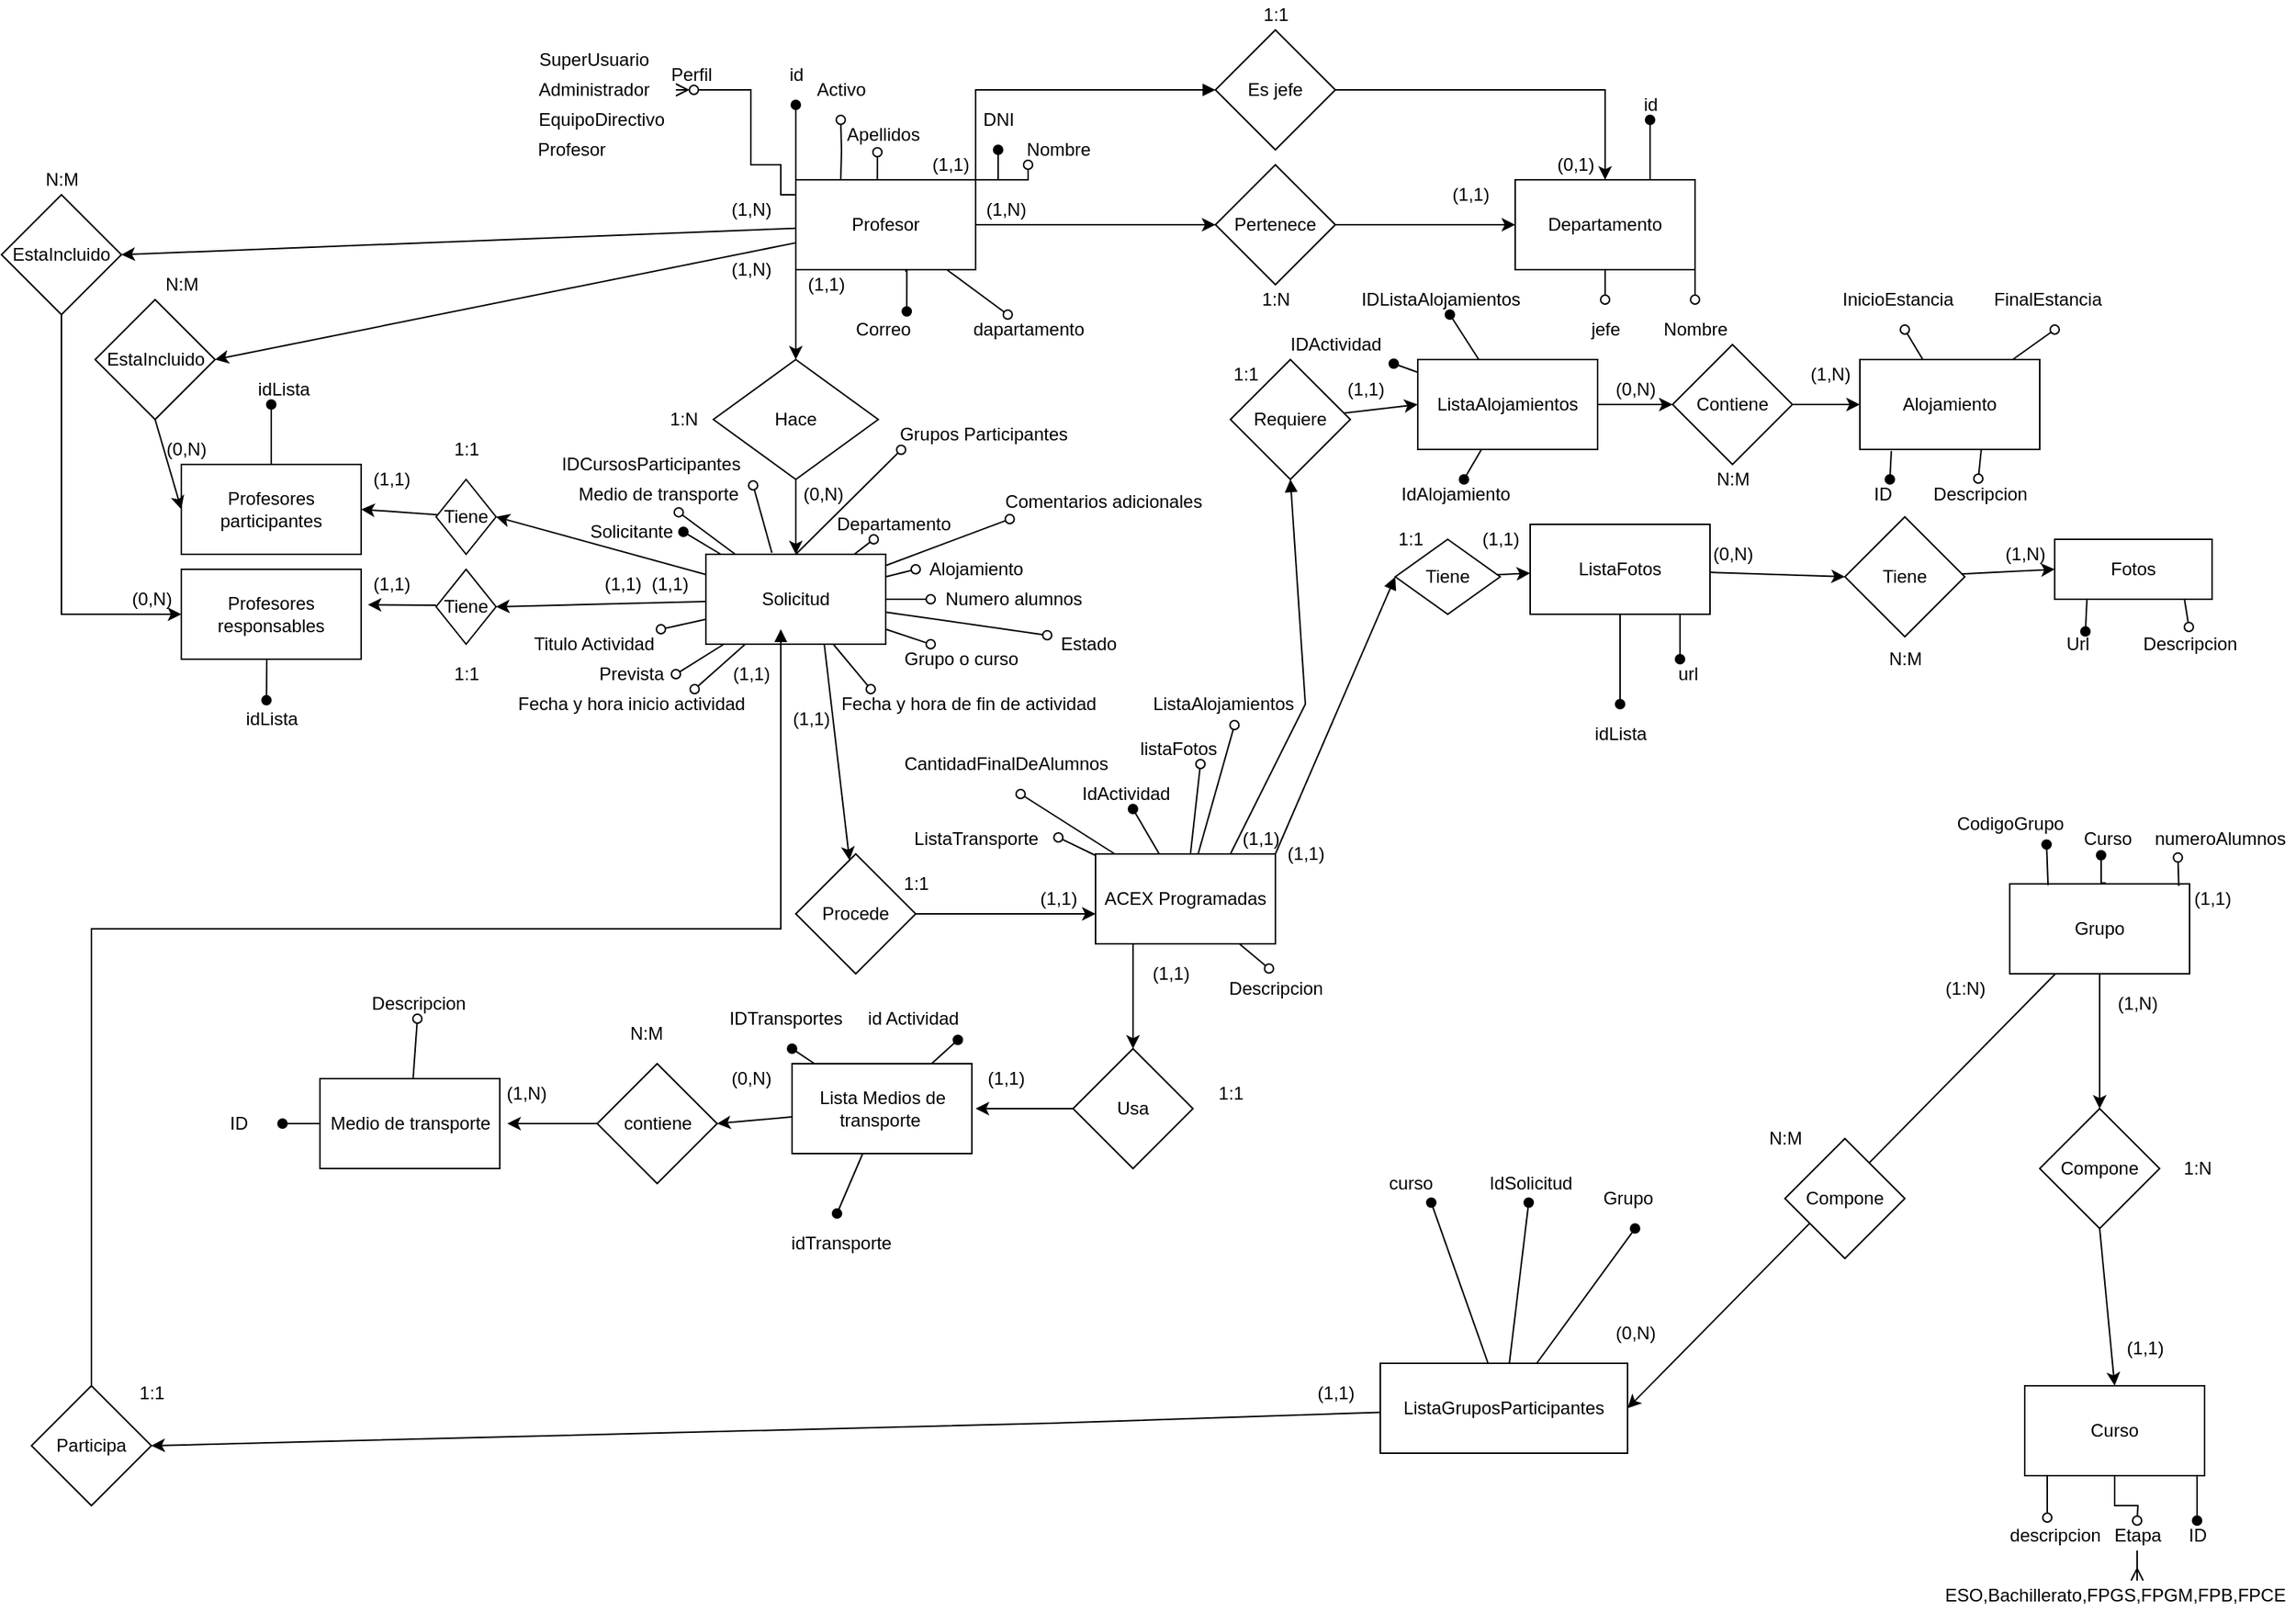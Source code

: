 <mxfile version="19.0.2" type="device"><diagram id="R2lEEEUBdFMjLlhIrx00" name="Page-1"><mxGraphModel dx="4285" dy="2673" grid="1" gridSize="10" guides="1" tooltips="1" connect="1" arrows="1" fold="1" page="1" pageScale="1" pageWidth="850" pageHeight="1100" math="0" shadow="0" extFonts="Permanent Marker^https://fonts.googleapis.com/css?family=Permanent+Marker"><root><mxCell id="0"/><mxCell id="1" parent="0"/><mxCell id="JxSoEKTKCqCzWXoLidXe-54" style="edgeStyle=orthogonalEdgeStyle;rounded=0;orthogonalLoop=1;jettySize=auto;html=1;endArrow=oval;endFill=1;entryX=0.831;entryY=-0.105;entryDx=0;entryDy=0;entryPerimeter=0;exitX=0.608;exitY=1.017;exitDx=0;exitDy=0;exitPerimeter=0;" parent="1" source="JxSoEKTKCqCzWXoLidXe-1" target="JxSoEKTKCqCzWXoLidXe-55" edge="1"><mxGeometry relative="1" as="geometry"><mxPoint x="-730" y="90" as="targetPoint"/></mxGeometry></mxCell><mxCell id="JxSoEKTKCqCzWXoLidXe-56" style="edgeStyle=orthogonalEdgeStyle;rounded=0;orthogonalLoop=1;jettySize=auto;html=1;endArrow=ERzeroToMany;endFill=0;" parent="1" source="JxSoEKTKCqCzWXoLidXe-1" edge="1"><mxGeometry relative="1" as="geometry"><mxPoint x="-770" as="targetPoint"/><Array as="points"><mxPoint x="-700" y="70"/><mxPoint x="-700" y="50"/><mxPoint x="-720" y="50"/><mxPoint x="-720"/></Array></mxGeometry></mxCell><mxCell id="JxSoEKTKCqCzWXoLidXe-62" style="edgeStyle=orthogonalEdgeStyle;rounded=0;orthogonalLoop=1;jettySize=auto;html=1;endArrow=oval;endFill=0;" parent="1" edge="1"><mxGeometry relative="1" as="geometry"><mxPoint x="-660" y="20" as="targetPoint"/><mxPoint x="-660" y="60" as="sourcePoint"/></mxGeometry></mxCell><mxCell id="JxSoEKTKCqCzWXoLidXe-126" style="edgeStyle=none;rounded=0;orthogonalLoop=1;jettySize=auto;html=1;entryX=0;entryY=0.5;entryDx=0;entryDy=0;endArrow=block;endFill=1;exitX=1;exitY=0;exitDx=0;exitDy=0;" parent="1" source="JxSoEKTKCqCzWXoLidXe-1" target="JxSoEKTKCqCzWXoLidXe-2" edge="1"><mxGeometry relative="1" as="geometry"><Array as="points"><mxPoint x="-570"/></Array></mxGeometry></mxCell><mxCell id="JxSoEKTKCqCzWXoLidXe-192" style="edgeStyle=none;rounded=0;orthogonalLoop=1;jettySize=auto;html=1;entryX=1;entryY=0.5;entryDx=0;entryDy=0;endArrow=classic;endFill=1;" parent="1" source="JxSoEKTKCqCzWXoLidXe-1" target="JxSoEKTKCqCzWXoLidXe-191" edge="1"><mxGeometry relative="1" as="geometry"/></mxCell><mxCell id="JxSoEKTKCqCzWXoLidXe-196" style="edgeStyle=none;rounded=0;orthogonalLoop=1;jettySize=auto;html=1;endArrow=oval;endFill=0;" parent="1" source="JxSoEKTKCqCzWXoLidXe-1" target="JxSoEKTKCqCzWXoLidXe-195" edge="1"><mxGeometry relative="1" as="geometry"/></mxCell><mxCell id="Wr1tdi9X-l9FbxtCBq4g-56" style="edgeStyle=none;rounded=0;orthogonalLoop=1;jettySize=auto;html=1;entryX=1;entryY=0.5;entryDx=0;entryDy=0;endArrow=classic;endFill=1;" edge="1" parent="1" source="JxSoEKTKCqCzWXoLidXe-1" target="Wr1tdi9X-l9FbxtCBq4g-55"><mxGeometry relative="1" as="geometry"/></mxCell><mxCell id="JxSoEKTKCqCzWXoLidXe-1" value="Profesor&lt;br&gt;" style="whiteSpace=wrap;html=1;" parent="1" vertex="1"><mxGeometry x="-690" y="60" width="120" height="60" as="geometry"/></mxCell><mxCell id="JxSoEKTKCqCzWXoLidXe-2" value="Es jefe" style="rhombus;whiteSpace=wrap;html=1;" parent="1" vertex="1"><mxGeometry x="-410" y="-40" width="80" height="80" as="geometry"/></mxCell><mxCell id="JxSoEKTKCqCzWXoLidXe-65" style="edgeStyle=orthogonalEdgeStyle;rounded=0;orthogonalLoop=1;jettySize=auto;html=1;exitX=0.75;exitY=0;exitDx=0;exitDy=0;endArrow=oval;endFill=1;" parent="1" source="JxSoEKTKCqCzWXoLidXe-3" edge="1"><mxGeometry relative="1" as="geometry"><mxPoint x="-120" y="20" as="targetPoint"/></mxGeometry></mxCell><mxCell id="JxSoEKTKCqCzWXoLidXe-69" style="edgeStyle=orthogonalEdgeStyle;rounded=0;orthogonalLoop=1;jettySize=auto;html=1;endArrow=oval;endFill=0;" parent="1" source="JxSoEKTKCqCzWXoLidXe-3" edge="1"><mxGeometry relative="1" as="geometry"><mxPoint x="-150" y="140" as="targetPoint"/></mxGeometry></mxCell><mxCell id="JxSoEKTKCqCzWXoLidXe-70" style="edgeStyle=orthogonalEdgeStyle;rounded=0;orthogonalLoop=1;jettySize=auto;html=1;endArrow=oval;endFill=0;exitX=1;exitY=1;exitDx=0;exitDy=0;" parent="1" source="JxSoEKTKCqCzWXoLidXe-3" edge="1"><mxGeometry relative="1" as="geometry"><mxPoint x="-90" y="140" as="targetPoint"/></mxGeometry></mxCell><mxCell id="JxSoEKTKCqCzWXoLidXe-3" value="Departamento" style="rounded=0;whiteSpace=wrap;html=1;" parent="1" vertex="1"><mxGeometry x="-210" y="60" width="120" height="60" as="geometry"/></mxCell><mxCell id="JxSoEKTKCqCzWXoLidXe-105" style="edgeStyle=none;rounded=0;orthogonalLoop=1;jettySize=auto;html=1;entryX=0.5;entryY=0;entryDx=0;entryDy=0;endArrow=classic;endFill=1;" parent="1" target="JxSoEKTKCqCzWXoLidXe-104" edge="1"><mxGeometry relative="1" as="geometry"><mxPoint x="-465" y="570" as="sourcePoint"/></mxGeometry></mxCell><mxCell id="JxSoEKTKCqCzWXoLidXe-114" style="edgeStyle=none;rounded=0;orthogonalLoop=1;jettySize=auto;html=1;entryX=0.5;entryY=1;entryDx=0;entryDy=0;endArrow=block;endFill=1;exitX=0.75;exitY=0;exitDx=0;exitDy=0;" parent="1" source="JxSoEKTKCqCzWXoLidXe-4" target="JxSoEKTKCqCzWXoLidXe-112" edge="1"><mxGeometry relative="1" as="geometry"><Array as="points"><mxPoint x="-350" y="410"/></Array></mxGeometry></mxCell><mxCell id="JxSoEKTKCqCzWXoLidXe-121" style="edgeStyle=none;rounded=0;orthogonalLoop=1;jettySize=auto;html=1;entryX=0;entryY=0.5;entryDx=0;entryDy=0;endArrow=block;endFill=1;exitX=1;exitY=0;exitDx=0;exitDy=0;" parent="1" source="JxSoEKTKCqCzWXoLidXe-4" target="JxSoEKTKCqCzWXoLidXe-120" edge="1"><mxGeometry relative="1" as="geometry"><Array as="points"/></mxGeometry></mxCell><mxCell id="JxSoEKTKCqCzWXoLidXe-232" style="edgeStyle=none;rounded=0;orthogonalLoop=1;jettySize=auto;html=1;entryX=0.571;entryY=1;entryDx=0;entryDy=0;entryPerimeter=0;endArrow=oval;endFill=1;" parent="1" source="JxSoEKTKCqCzWXoLidXe-4" target="JxSoEKTKCqCzWXoLidXe-231" edge="1"><mxGeometry relative="1" as="geometry"/></mxCell><mxCell id="JxSoEKTKCqCzWXoLidXe-233" style="edgeStyle=none;rounded=0;orthogonalLoop=1;jettySize=auto;html=1;endArrow=oval;endFill=0;exitX=0.367;exitY=-0.017;exitDx=0;exitDy=0;exitPerimeter=0;entryX=1.031;entryY=1.2;entryDx=0;entryDy=0;entryPerimeter=0;" parent="1" source="JxSoEKTKCqCzWXoLidXe-96" target="JxSoEKTKCqCzWXoLidXe-234" edge="1"><mxGeometry relative="1" as="geometry"><mxPoint x="-520" y="590" as="targetPoint"/></mxGeometry></mxCell><mxCell id="JxSoEKTKCqCzWXoLidXe-235" style="edgeStyle=none;rounded=0;orthogonalLoop=1;jettySize=auto;html=1;endArrow=oval;endFill=0;entryX=0.079;entryY=1.012;entryDx=0;entryDy=0;entryPerimeter=0;exitX=0.5;exitY=0;exitDx=0;exitDy=0;" parent="1" source="JxSoEKTKCqCzWXoLidXe-96" target="JxSoEKTKCqCzWXoLidXe-236" edge="1"><mxGeometry relative="1" as="geometry"><mxPoint x="-330" y="510" as="targetPoint"/></mxGeometry></mxCell><mxCell id="JxSoEKTKCqCzWXoLidXe-263" style="edgeStyle=none;rounded=0;orthogonalLoop=1;jettySize=auto;html=1;endArrow=oval;endFill=0;" parent="1" source="JxSoEKTKCqCzWXoLidXe-4" edge="1"><mxGeometry relative="1" as="geometry"><mxPoint x="-420" y="450" as="targetPoint"/></mxGeometry></mxCell><mxCell id="JxSoEKTKCqCzWXoLidXe-266" style="edgeStyle=none;rounded=0;orthogonalLoop=1;jettySize=auto;html=1;endArrow=oval;endFill=0;entryX=1.052;entryY=0.45;entryDx=0;entryDy=0;entryPerimeter=0;" parent="1" source="JxSoEKTKCqCzWXoLidXe-4" target="JxSoEKTKCqCzWXoLidXe-265" edge="1"><mxGeometry relative="1" as="geometry"><mxPoint x="-520" y="550" as="targetPoint"/></mxGeometry></mxCell><mxCell id="JxSoEKTKCqCzWXoLidXe-267" style="edgeStyle=none;rounded=0;orthogonalLoop=1;jettySize=auto;html=1;endArrow=oval;endFill=0;entryX=0.57;entryY=1.2;entryDx=0;entryDy=0;entryPerimeter=0;" parent="1" source="JxSoEKTKCqCzWXoLidXe-4" target="JxSoEKTKCqCzWXoLidXe-268" edge="1"><mxGeometry relative="1" as="geometry"><mxPoint x="-380" y="430" as="targetPoint"/></mxGeometry></mxCell><mxCell id="JxSoEKTKCqCzWXoLidXe-269" style="edgeStyle=none;rounded=0;orthogonalLoop=1;jettySize=auto;html=1;endArrow=oval;endFill=0;entryX=0.447;entryY=-0.175;entryDx=0;entryDy=0;entryPerimeter=0;" parent="1" source="JxSoEKTKCqCzWXoLidXe-4" edge="1" target="JxSoEKTKCqCzWXoLidXe-270"><mxGeometry relative="1" as="geometry"><mxPoint x="-440" y="590" as="targetPoint"/></mxGeometry></mxCell><mxCell id="JxSoEKTKCqCzWXoLidXe-272" style="edgeStyle=none;rounded=0;orthogonalLoop=1;jettySize=auto;html=1;endArrow=oval;endFill=0;" parent="1" source="JxSoEKTKCqCzWXoLidXe-4" edge="1"><mxGeometry relative="1" as="geometry"><mxPoint x="-540" y="470" as="targetPoint"/></mxGeometry></mxCell><mxCell id="JxSoEKTKCqCzWXoLidXe-4" value="ACEX Programadas" style="whiteSpace=wrap;html=1;" parent="1" vertex="1"><mxGeometry x="-490" y="510" width="120" height="60" as="geometry"/></mxCell><mxCell id="JxSoEKTKCqCzWXoLidXe-5" value="Hace" style="rhombus;whiteSpace=wrap;html=1;" parent="1" vertex="1"><mxGeometry x="-745" y="180" width="110" height="80" as="geometry"/></mxCell><mxCell id="JxSoEKTKCqCzWXoLidXe-215" style="edgeStyle=none;rounded=0;orthogonalLoop=1;jettySize=auto;html=1;entryX=1;entryY=0.5;entryDx=0;entryDy=0;endArrow=classic;endFill=1;" parent="1" source="JxSoEKTKCqCzWXoLidXe-11" target="JxSoEKTKCqCzWXoLidXe-212" edge="1"><mxGeometry relative="1" as="geometry"/></mxCell><mxCell id="JxSoEKTKCqCzWXoLidXe-11" value="Grupo&lt;br&gt;" style="whiteSpace=wrap;html=1;" parent="1" vertex="1"><mxGeometry x="120" y="530" width="120" height="60" as="geometry"/></mxCell><mxCell id="JxSoEKTKCqCzWXoLidXe-12" value="Compone&lt;br&gt;" style="rhombus;whiteSpace=wrap;html=1;" parent="1" vertex="1"><mxGeometry x="140" y="680" width="80" height="80" as="geometry"/></mxCell><mxCell id="JxSoEKTKCqCzWXoLidXe-73" style="edgeStyle=orthogonalEdgeStyle;rounded=0;orthogonalLoop=1;jettySize=auto;html=1;endArrow=oval;endFill=0;" parent="1" source="JxSoEKTKCqCzWXoLidXe-13" edge="1"><mxGeometry relative="1" as="geometry"><mxPoint x="205" y="955" as="targetPoint"/></mxGeometry></mxCell><mxCell id="JxSoEKTKCqCzWXoLidXe-76" style="edgeStyle=orthogonalEdgeStyle;rounded=0;orthogonalLoop=1;jettySize=auto;html=1;endArrow=oval;endFill=0;exitX=0;exitY=1;exitDx=0;exitDy=0;entryX=0.438;entryY=-0.1;entryDx=0;entryDy=0;entryPerimeter=0;" parent="1" source="JxSoEKTKCqCzWXoLidXe-13" target="JxSoEKTKCqCzWXoLidXe-75" edge="1"><mxGeometry relative="1" as="geometry"><mxPoint x="145" y="945" as="targetPoint"/></mxGeometry></mxCell><mxCell id="JxSoEKTKCqCzWXoLidXe-13" value="Curso" style="whiteSpace=wrap;html=1;rotation=0;" parent="1" vertex="1"><mxGeometry x="130" y="865" width="120" height="60" as="geometry"/></mxCell><mxCell id="JxSoEKTKCqCzWXoLidXe-15" value="" style="endArrow=classic;html=1;rounded=0;entryX=0.5;entryY=0;entryDx=0;entryDy=0;exitX=1;exitY=0.5;exitDx=0;exitDy=0;" parent="1" source="JxSoEKTKCqCzWXoLidXe-2" target="JxSoEKTKCqCzWXoLidXe-3" edge="1"><mxGeometry width="50" height="50" relative="1" as="geometry"><mxPoint x="-440" y="380" as="sourcePoint"/><mxPoint x="-390" y="330" as="targetPoint"/><Array as="points"><mxPoint x="-150"/></Array></mxGeometry></mxCell><mxCell id="JxSoEKTKCqCzWXoLidXe-16" value="Pertenece" style="rhombus;whiteSpace=wrap;html=1;" parent="1" vertex="1"><mxGeometry x="-410" y="50" width="80" height="80" as="geometry"/></mxCell><mxCell id="JxSoEKTKCqCzWXoLidXe-17" value="" style="endArrow=classic;html=1;rounded=0;entryX=0;entryY=0.5;entryDx=0;entryDy=0;exitX=1;exitY=0.5;exitDx=0;exitDy=0;" parent="1" source="JxSoEKTKCqCzWXoLidXe-1" target="JxSoEKTKCqCzWXoLidXe-16" edge="1"><mxGeometry width="50" height="50" relative="1" as="geometry"><mxPoint x="390" y="430" as="sourcePoint"/><mxPoint x="440" y="380" as="targetPoint"/></mxGeometry></mxCell><mxCell id="JxSoEKTKCqCzWXoLidXe-18" value="" style="endArrow=classic;html=1;rounded=0;entryX=0;entryY=0.5;entryDx=0;entryDy=0;exitX=1;exitY=0.5;exitDx=0;exitDy=0;" parent="1" source="JxSoEKTKCqCzWXoLidXe-16" target="JxSoEKTKCqCzWXoLidXe-3" edge="1"><mxGeometry width="50" height="50" relative="1" as="geometry"><mxPoint x="-440" y="380" as="sourcePoint"/><mxPoint x="-390" y="330" as="targetPoint"/></mxGeometry></mxCell><mxCell id="JxSoEKTKCqCzWXoLidXe-21" value="" style="endArrow=classic;html=1;rounded=0;exitX=0.5;exitY=1;exitDx=0;exitDy=0;entryX=0.5;entryY=0;entryDx=0;entryDy=0;" parent="1" source="JxSoEKTKCqCzWXoLidXe-5" target="JxSoEKTKCqCzWXoLidXe-96" edge="1"><mxGeometry width="50" height="50" relative="1" as="geometry"><mxPoint x="-390" y="320" as="sourcePoint"/><mxPoint x="-770" y="290" as="targetPoint"/></mxGeometry></mxCell><mxCell id="JxSoEKTKCqCzWXoLidXe-25" value="" style="endArrow=classic;html=1;rounded=0;entryX=0.5;entryY=0;entryDx=0;entryDy=0;exitX=0.5;exitY=1;exitDx=0;exitDy=0;" parent="1" source="JxSoEKTKCqCzWXoLidXe-11" target="JxSoEKTKCqCzWXoLidXe-12" edge="1"><mxGeometry width="50" height="50" relative="1" as="geometry"><mxPoint x="185" y="580" as="sourcePoint"/><mxPoint x="440" y="380" as="targetPoint"/></mxGeometry></mxCell><mxCell id="JxSoEKTKCqCzWXoLidXe-26" value="" style="endArrow=classic;html=1;rounded=0;exitX=0.5;exitY=1;exitDx=0;exitDy=0;entryX=0.5;entryY=0;entryDx=0;entryDy=0;" parent="1" source="JxSoEKTKCqCzWXoLidXe-12" target="JxSoEKTKCqCzWXoLidXe-13" edge="1"><mxGeometry width="50" height="50" relative="1" as="geometry"><mxPoint x="308" y="895" as="sourcePoint"/><mxPoint x="180" y="860" as="targetPoint"/></mxGeometry></mxCell><mxCell id="JxSoEKTKCqCzWXoLidXe-33" value="" style="endArrow=classic;html=1;rounded=0;entryX=0.5;entryY=0;entryDx=0;entryDy=0;exitX=0;exitY=1;exitDx=0;exitDy=0;" parent="1" source="JxSoEKTKCqCzWXoLidXe-1" target="JxSoEKTKCqCzWXoLidXe-5" edge="1"><mxGeometry width="50" height="50" relative="1" as="geometry"><mxPoint x="90" y="260" as="sourcePoint"/><mxPoint x="140" y="210" as="targetPoint"/></mxGeometry></mxCell><mxCell id="JxSoEKTKCqCzWXoLidXe-46" style="edgeStyle=orthogonalEdgeStyle;rounded=0;orthogonalLoop=1;jettySize=auto;html=1;endArrow=oval;endFill=1;" parent="1" edge="1"><mxGeometry relative="1" as="geometry"><mxPoint x="-555" y="40.0" as="targetPoint"/><mxPoint x="-570" y="60" as="sourcePoint"/></mxGeometry></mxCell><mxCell id="JxSoEKTKCqCzWXoLidXe-48" style="edgeStyle=orthogonalEdgeStyle;rounded=0;orthogonalLoop=1;jettySize=auto;html=1;endArrow=oval;endFill=0;exitX=1;exitY=0.5;exitDx=0;exitDy=0;" parent="1" source="JxSoEKTKCqCzWXoLidXe-1" edge="1"><mxGeometry relative="1" as="geometry"><mxPoint x="-535" y="50.0" as="targetPoint"/><Array as="points"><mxPoint x="-570" y="60"/><mxPoint x="-535" y="60"/></Array><mxPoint x="-534.947" y="90.0" as="sourcePoint"/></mxGeometry></mxCell><mxCell id="JxSoEKTKCqCzWXoLidXe-47" value="DNI" style="text;html=1;align=center;verticalAlign=middle;resizable=0;points=[];autosize=1;strokeColor=none;fillColor=none;" parent="1" vertex="1"><mxGeometry x="-575" y="10.0" width="40" height="20" as="geometry"/></mxCell><mxCell id="JxSoEKTKCqCzWXoLidXe-49" value="Nombre" style="text;html=1;align=center;verticalAlign=middle;resizable=0;points=[];autosize=1;strokeColor=none;fillColor=none;" parent="1" vertex="1"><mxGeometry x="-545" y="30.0" width="60" height="20" as="geometry"/></mxCell><mxCell id="JxSoEKTKCqCzWXoLidXe-50" style="edgeStyle=orthogonalEdgeStyle;rounded=0;orthogonalLoop=1;jettySize=auto;html=1;endArrow=oval;endFill=0;entryX=0.449;entryY=1.082;entryDx=0;entryDy=0;entryPerimeter=0;" parent="1" edge="1" target="JxSoEKTKCqCzWXoLidXe-51"><mxGeometry relative="1" as="geometry"><mxPoint x="-585" y="50.0" as="targetPoint"/><mxPoint x="-598" y="60" as="sourcePoint"/><Array as="points"><mxPoint x="-585" y="60"/><mxPoint x="-598" y="60"/></Array></mxGeometry></mxCell><mxCell id="JxSoEKTKCqCzWXoLidXe-51" value="Apellidos" style="text;html=1;align=center;verticalAlign=middle;resizable=0;points=[];autosize=1;strokeColor=none;fillColor=none;" parent="1" vertex="1"><mxGeometry x="-662.5" y="20.0" width="60" height="20" as="geometry"/></mxCell><mxCell id="JxSoEKTKCqCzWXoLidXe-52" style="edgeStyle=orthogonalEdgeStyle;rounded=0;orthogonalLoop=1;jettySize=auto;html=1;endArrow=oval;endFill=1;" parent="1" edge="1"><mxGeometry relative="1" as="geometry"><mxPoint x="-690" y="10" as="targetPoint"/><mxPoint x="-690" y="60" as="sourcePoint"/></mxGeometry></mxCell><mxCell id="JxSoEKTKCqCzWXoLidXe-53" value="id" style="text;html=1;align=center;verticalAlign=middle;resizable=0;points=[];autosize=1;strokeColor=none;fillColor=none;" parent="1" vertex="1"><mxGeometry x="-700" y="-20" width="20" height="20" as="geometry"/></mxCell><mxCell id="JxSoEKTKCqCzWXoLidXe-55" value="Correo" style="text;html=1;align=center;verticalAlign=middle;resizable=0;points=[];autosize=1;strokeColor=none;fillColor=none;" parent="1" vertex="1"><mxGeometry x="-657.5" y="150" width="50" height="20" as="geometry"/></mxCell><mxCell id="JxSoEKTKCqCzWXoLidXe-57" value="SuperUsuario" style="text;html=1;align=center;verticalAlign=middle;resizable=0;points=[];autosize=1;strokeColor=none;fillColor=none;" parent="1" vertex="1"><mxGeometry x="-870" y="-30" width="90" height="20" as="geometry"/></mxCell><mxCell id="JxSoEKTKCqCzWXoLidXe-59" value="Administrador" style="text;html=1;align=center;verticalAlign=middle;resizable=0;points=[];autosize=1;strokeColor=none;fillColor=none;" parent="1" vertex="1"><mxGeometry x="-870" y="-10" width="90" height="20" as="geometry"/></mxCell><mxCell id="JxSoEKTKCqCzWXoLidXe-60" value="EquipoDirectivo" style="text;html=1;align=center;verticalAlign=middle;resizable=0;points=[];autosize=1;strokeColor=none;fillColor=none;" parent="1" vertex="1"><mxGeometry x="-870" y="10" width="100" height="20" as="geometry"/></mxCell><mxCell id="JxSoEKTKCqCzWXoLidXe-61" value="Profesor" style="text;html=1;align=center;verticalAlign=middle;resizable=0;points=[];autosize=1;strokeColor=none;fillColor=none;" parent="1" vertex="1"><mxGeometry x="-870" y="30" width="60" height="20" as="geometry"/></mxCell><mxCell id="JxSoEKTKCqCzWXoLidXe-63" value="Activo" style="text;html=1;align=center;verticalAlign=middle;resizable=0;points=[];autosize=1;strokeColor=none;fillColor=none;" parent="1" vertex="1"><mxGeometry x="-685" y="-10" width="50" height="20" as="geometry"/></mxCell><mxCell id="JxSoEKTKCqCzWXoLidXe-64" value="id" style="text;html=1;align=center;verticalAlign=middle;resizable=0;points=[];autosize=1;strokeColor=none;fillColor=none;" parent="1" vertex="1"><mxGeometry x="-130" width="20" height="20" as="geometry"/></mxCell><mxCell id="JxSoEKTKCqCzWXoLidXe-66" value="jefe" style="text;html=1;align=center;verticalAlign=middle;resizable=0;points=[];autosize=1;strokeColor=none;fillColor=none;" parent="1" vertex="1"><mxGeometry x="-165" y="150" width="30" height="20" as="geometry"/></mxCell><mxCell id="JxSoEKTKCqCzWXoLidXe-72" value="Nombre" style="text;html=1;align=center;verticalAlign=middle;resizable=0;points=[];autosize=1;strokeColor=none;fillColor=none;" parent="1" vertex="1"><mxGeometry x="-120" y="150" width="60" height="20" as="geometry"/></mxCell><mxCell id="JxSoEKTKCqCzWXoLidXe-82" style="edgeStyle=orthogonalEdgeStyle;rounded=0;orthogonalLoop=1;jettySize=auto;html=1;endArrow=ERmany;endFill=0;" parent="1" source="JxSoEKTKCqCzWXoLidXe-74" edge="1"><mxGeometry relative="1" as="geometry"><mxPoint x="205" y="995" as="targetPoint"/></mxGeometry></mxCell><mxCell id="JxSoEKTKCqCzWXoLidXe-74" value="Etapa" style="text;html=1;align=center;verticalAlign=middle;resizable=0;points=[];autosize=1;strokeColor=none;fillColor=none;" parent="1" vertex="1"><mxGeometry x="180" y="955" width="50" height="20" as="geometry"/></mxCell><mxCell id="JxSoEKTKCqCzWXoLidXe-75" value="descripcion" style="text;html=1;align=center;verticalAlign=middle;resizable=0;points=[];autosize=1;strokeColor=none;fillColor=none;" parent="1" vertex="1"><mxGeometry x="110" y="955" width="80" height="20" as="geometry"/></mxCell><mxCell id="JxSoEKTKCqCzWXoLidXe-79" style="edgeStyle=orthogonalEdgeStyle;rounded=0;orthogonalLoop=1;jettySize=auto;html=1;endArrow=oval;endFill=1;" parent="1" edge="1"><mxGeometry relative="1" as="geometry"><mxPoint x="245" y="955" as="targetPoint"/><mxPoint x="245" y="925" as="sourcePoint"/></mxGeometry></mxCell><mxCell id="JxSoEKTKCqCzWXoLidXe-81" value="ID" style="text;html=1;align=center;verticalAlign=middle;resizable=0;points=[];autosize=1;strokeColor=none;fillColor=none;" parent="1" vertex="1"><mxGeometry x="230" y="955" width="30" height="20" as="geometry"/></mxCell><mxCell id="JxSoEKTKCqCzWXoLidXe-83" value="ESO,Bachillerato,FPGS,FPGM,FPB,FPCE" style="text;html=1;align=center;verticalAlign=middle;resizable=0;points=[];autosize=1;strokeColor=none;fillColor=none;" parent="1" vertex="1"><mxGeometry x="70" y="995" width="240" height="20" as="geometry"/></mxCell><mxCell id="JxSoEKTKCqCzWXoLidXe-84" value="Perfil" style="text;html=1;align=center;verticalAlign=middle;resizable=0;points=[];autosize=1;strokeColor=none;fillColor=none;" parent="1" vertex="1"><mxGeometry x="-780" y="-20" width="40" height="20" as="geometry"/></mxCell><mxCell id="JxSoEKTKCqCzWXoLidXe-85" value="numeroAlumnos" style="text;html=1;align=center;verticalAlign=middle;resizable=0;points=[];autosize=1;strokeColor=none;fillColor=none;" parent="1" vertex="1"><mxGeometry x="210" y="490" width="100" height="20" as="geometry"/></mxCell><mxCell id="JxSoEKTKCqCzWXoLidXe-86" value="Curso" style="text;html=1;align=center;verticalAlign=middle;resizable=0;points=[];autosize=1;strokeColor=none;fillColor=none;" parent="1" vertex="1"><mxGeometry x="160" y="490" width="50" height="20" as="geometry"/></mxCell><mxCell id="JxSoEKTKCqCzWXoLidXe-87" value="CodigoGrupo" style="text;html=1;align=center;verticalAlign=middle;resizable=0;points=[];autosize=1;strokeColor=none;fillColor=none;" parent="1" vertex="1"><mxGeometry x="75" y="480" width="90" height="20" as="geometry"/></mxCell><mxCell id="JxSoEKTKCqCzWXoLidXe-90" style="edgeStyle=orthogonalEdgeStyle;rounded=0;orthogonalLoop=1;jettySize=auto;html=1;endArrow=oval;endFill=1;exitX=0.534;exitY=-0.011;exitDx=0;exitDy=0;entryX=0.419;entryY=1.044;entryDx=0;entryDy=0;entryPerimeter=0;exitPerimeter=0;" parent="1" source="JxSoEKTKCqCzWXoLidXe-11" target="JxSoEKTKCqCzWXoLidXe-86" edge="1"><mxGeometry relative="1" as="geometry"><mxPoint x="179.54" y="488" as="targetPoint"/><mxPoint x="179.5" y="460" as="sourcePoint"/></mxGeometry></mxCell><mxCell id="JxSoEKTKCqCzWXoLidXe-91" style="edgeStyle=orthogonalEdgeStyle;rounded=0;orthogonalLoop=1;jettySize=auto;html=1;endArrow=oval;endFill=0;exitX=0.94;exitY=0.023;exitDx=0;exitDy=0;entryX=0.222;entryY=1.121;entryDx=0;entryDy=0;entryPerimeter=0;exitPerimeter=0;" parent="1" source="JxSoEKTKCqCzWXoLidXe-11" target="JxSoEKTKCqCzWXoLidXe-85" edge="1"><mxGeometry relative="1" as="geometry"><mxPoint x="240.04" y="488" as="targetPoint"/><mxPoint x="240" y="460" as="sourcePoint"/></mxGeometry></mxCell><mxCell id="JxSoEKTKCqCzWXoLidXe-92" style="edgeStyle=orthogonalEdgeStyle;rounded=0;orthogonalLoop=1;jettySize=auto;html=1;endArrow=oval;endFill=1;exitX=0.213;exitY=0.015;exitDx=0;exitDy=0;entryX=0.773;entryY=1.185;entryDx=0;entryDy=0;entryPerimeter=0;exitPerimeter=0;" parent="1" source="JxSoEKTKCqCzWXoLidXe-11" target="JxSoEKTKCqCzWXoLidXe-87" edge="1"><mxGeometry relative="1" as="geometry"><mxPoint x="140" y="470" as="targetPoint"/><mxPoint x="140" y="460" as="sourcePoint"/></mxGeometry></mxCell><mxCell id="JxSoEKTKCqCzWXoLidXe-99" style="rounded=0;orthogonalLoop=1;jettySize=auto;html=1;endArrow=classic;endFill=1;" parent="1" target="JxSoEKTKCqCzWXoLidXe-98" edge="1"><mxGeometry relative="1" as="geometry"><mxPoint x="-671" y="370" as="sourcePoint"/></mxGeometry></mxCell><mxCell id="JxSoEKTKCqCzWXoLidXe-149" style="edgeStyle=none;rounded=0;orthogonalLoop=1;jettySize=auto;html=1;endArrow=oval;endFill=1;entryX=1;entryY=0.5;entryDx=0;entryDy=0;entryPerimeter=0;" parent="1" source="JxSoEKTKCqCzWXoLidXe-96" target="JxSoEKTKCqCzWXoLidXe-150" edge="1"><mxGeometry relative="1" as="geometry"><mxPoint x="-790.0" y="340" as="targetPoint"/></mxGeometry></mxCell><mxCell id="JxSoEKTKCqCzWXoLidXe-151" style="edgeStyle=none;rounded=0;orthogonalLoop=1;jettySize=auto;html=1;endArrow=oval;endFill=0;" parent="1" source="JxSoEKTKCqCzWXoLidXe-96" target="JxSoEKTKCqCzWXoLidXe-152" edge="1"><mxGeometry relative="1" as="geometry"><mxPoint x="-780.0" y="310" as="targetPoint"/></mxGeometry></mxCell><mxCell id="JxSoEKTKCqCzWXoLidXe-153" style="edgeStyle=none;rounded=0;orthogonalLoop=1;jettySize=auto;html=1;endArrow=oval;endFill=0;" parent="1" source="JxSoEKTKCqCzWXoLidXe-96" edge="1"><mxGeometry relative="1" as="geometry"><mxPoint x="-780.0" y="360" as="targetPoint"/></mxGeometry></mxCell><mxCell id="JxSoEKTKCqCzWXoLidXe-155" style="edgeStyle=none;rounded=0;orthogonalLoop=1;jettySize=auto;html=1;endArrow=oval;endFill=0;" parent="1" source="JxSoEKTKCqCzWXoLidXe-96" edge="1"><mxGeometry relative="1" as="geometry"><mxPoint x="-770" y="390" as="targetPoint"/></mxGeometry></mxCell><mxCell id="JxSoEKTKCqCzWXoLidXe-157" style="edgeStyle=none;rounded=0;orthogonalLoop=1;jettySize=auto;html=1;endArrow=oval;endFill=0;entryX=0.62;entryY=1.098;entryDx=0;entryDy=0;entryPerimeter=0;" parent="1" source="JxSoEKTKCqCzWXoLidXe-96" target="JxSoEKTKCqCzWXoLidXe-158" edge="1"><mxGeometry relative="1" as="geometry"><mxPoint x="-750" y="290.0" as="targetPoint"/></mxGeometry></mxCell><mxCell id="JxSoEKTKCqCzWXoLidXe-160" style="edgeStyle=none;rounded=0;orthogonalLoop=1;jettySize=auto;html=1;entryX=0.75;entryY=0;entryDx=0;entryDy=0;entryPerimeter=0;endArrow=oval;endFill=0;" parent="1" source="JxSoEKTKCqCzWXoLidXe-96" target="JxSoEKTKCqCzWXoLidXe-159" edge="1"><mxGeometry relative="1" as="geometry"/></mxCell><mxCell id="JxSoEKTKCqCzWXoLidXe-161" style="edgeStyle=none;rounded=0;orthogonalLoop=1;jettySize=auto;html=1;endArrow=oval;endFill=0;" parent="1" source="JxSoEKTKCqCzWXoLidXe-96" edge="1"><mxGeometry relative="1" as="geometry"><mxPoint x="-640" y="400" as="targetPoint"/></mxGeometry></mxCell><mxCell id="JxSoEKTKCqCzWXoLidXe-164" style="edgeStyle=none;rounded=0;orthogonalLoop=1;jettySize=auto;html=1;endArrow=oval;endFill=0;" parent="1" source="JxSoEKTKCqCzWXoLidXe-96" edge="1"><mxGeometry relative="1" as="geometry"><mxPoint x="-600" y="370" as="targetPoint"/></mxGeometry></mxCell><mxCell id="JxSoEKTKCqCzWXoLidXe-166" style="edgeStyle=none;rounded=0;orthogonalLoop=1;jettySize=auto;html=1;endArrow=oval;endFill=0;" parent="1" source="JxSoEKTKCqCzWXoLidXe-96" edge="1"><mxGeometry relative="1" as="geometry"><mxPoint x="-600" y="340.0" as="targetPoint"/></mxGeometry></mxCell><mxCell id="JxSoEKTKCqCzWXoLidXe-168" style="edgeStyle=none;rounded=0;orthogonalLoop=1;jettySize=auto;html=1;endArrow=oval;endFill=0;" parent="1" source="JxSoEKTKCqCzWXoLidXe-96" edge="1"><mxGeometry relative="1" as="geometry"><mxPoint x="-610" y="320.0" as="targetPoint"/></mxGeometry></mxCell><mxCell id="JxSoEKTKCqCzWXoLidXe-175" style="edgeStyle=none;rounded=0;orthogonalLoop=1;jettySize=auto;html=1;entryX=0.085;entryY=1.075;entryDx=0;entryDy=0;entryPerimeter=0;endArrow=oval;endFill=0;" parent="1" source="JxSoEKTKCqCzWXoLidXe-96" target="JxSoEKTKCqCzWXoLidXe-174" edge="1"><mxGeometry relative="1" as="geometry"/></mxCell><mxCell id="JxSoEKTKCqCzWXoLidXe-188" style="edgeStyle=none;rounded=0;orthogonalLoop=1;jettySize=auto;html=1;entryX=1;entryY=0.5;entryDx=0;entryDy=0;endArrow=classic;endFill=1;" parent="1" source="JxSoEKTKCqCzWXoLidXe-96" target="JxSoEKTKCqCzWXoLidXe-186" edge="1"><mxGeometry relative="1" as="geometry"/></mxCell><mxCell id="JxSoEKTKCqCzWXoLidXe-274" style="edgeStyle=none;rounded=0;orthogonalLoop=1;jettySize=auto;html=1;entryX=-0.045;entryY=0.2;entryDx=0;entryDy=0;entryPerimeter=0;endArrow=oval;endFill=0;" parent="1" source="JxSoEKTKCqCzWXoLidXe-96" target="JxSoEKTKCqCzWXoLidXe-273" edge="1"><mxGeometry relative="1" as="geometry"/></mxCell><mxCell id="Wr1tdi9X-l9FbxtCBq4g-46" style="edgeStyle=none;rounded=0;orthogonalLoop=1;jettySize=auto;html=1;entryX=1;entryY=0.5;entryDx=0;entryDy=0;endArrow=classic;endFill=1;" edge="1" parent="1" source="JxSoEKTKCqCzWXoLidXe-96" target="Wr1tdi9X-l9FbxtCBq4g-45"><mxGeometry relative="1" as="geometry"/></mxCell><mxCell id="JxSoEKTKCqCzWXoLidXe-96" value="Solicitud" style="whiteSpace=wrap;html=1;" parent="1" vertex="1"><mxGeometry x="-750" y="310" width="120" height="60" as="geometry"/></mxCell><mxCell id="JxSoEKTKCqCzWXoLidXe-102" style="rounded=0;orthogonalLoop=1;jettySize=auto;html=1;entryX=0;entryY=0.667;entryDx=0;entryDy=0;endArrow=classic;endFill=1;entryPerimeter=0;" parent="1" source="JxSoEKTKCqCzWXoLidXe-98" target="JxSoEKTKCqCzWXoLidXe-4" edge="1"><mxGeometry relative="1" as="geometry"/></mxCell><mxCell id="JxSoEKTKCqCzWXoLidXe-98" value="Procede" style="rhombus;whiteSpace=wrap;html=1;" parent="1" vertex="1"><mxGeometry x="-690" y="510" width="80" height="80" as="geometry"/></mxCell><mxCell id="JxSoEKTKCqCzWXoLidXe-108" style="edgeStyle=none;rounded=0;orthogonalLoop=1;jettySize=auto;html=1;endArrow=oval;endFill=0;" parent="1" source="JxSoEKTKCqCzWXoLidXe-103" edge="1"><mxGeometry relative="1" as="geometry"><mxPoint x="-942.5" y="620" as="targetPoint"/></mxGeometry></mxCell><mxCell id="JxSoEKTKCqCzWXoLidXe-110" style="edgeStyle=none;rounded=0;orthogonalLoop=1;jettySize=auto;html=1;endArrow=oval;endFill=1;" parent="1" source="JxSoEKTKCqCzWXoLidXe-103" edge="1"><mxGeometry relative="1" as="geometry"><mxPoint x="-1032.5" y="690" as="targetPoint"/></mxGeometry></mxCell><mxCell id="JxSoEKTKCqCzWXoLidXe-103" value="Medio de transporte" style="whiteSpace=wrap;html=1;" parent="1" vertex="1"><mxGeometry x="-1007.5" y="660" width="120" height="60" as="geometry"/></mxCell><mxCell id="JxSoEKTKCqCzWXoLidXe-107" style="edgeStyle=none;rounded=0;orthogonalLoop=1;jettySize=auto;html=1;endArrow=classic;endFill=1;" parent="1" source="JxSoEKTKCqCzWXoLidXe-104" edge="1"><mxGeometry relative="1" as="geometry"><mxPoint x="-570" y="680" as="targetPoint"/></mxGeometry></mxCell><mxCell id="JxSoEKTKCqCzWXoLidXe-104" value="Usa" style="rhombus;whiteSpace=wrap;html=1;" parent="1" vertex="1"><mxGeometry x="-505" y="640" width="80" height="80" as="geometry"/></mxCell><mxCell id="JxSoEKTKCqCzWXoLidXe-109" value="Descripcion" style="text;html=1;align=center;verticalAlign=middle;resizable=0;points=[];autosize=1;strokeColor=none;fillColor=none;" parent="1" vertex="1"><mxGeometry x="-982.5" y="600" width="80" height="20" as="geometry"/></mxCell><mxCell id="JxSoEKTKCqCzWXoLidXe-111" value="ID" style="text;html=1;align=center;verticalAlign=middle;resizable=0;points=[];autosize=1;strokeColor=none;fillColor=none;" parent="1" vertex="1"><mxGeometry x="-1077.5" y="680" width="30" height="20" as="geometry"/></mxCell><mxCell id="JxSoEKTKCqCzWXoLidXe-255" style="edgeStyle=none;rounded=0;orthogonalLoop=1;jettySize=auto;html=1;endArrow=classic;endFill=1;entryX=0;entryY=0.5;entryDx=0;entryDy=0;" parent="1" source="JxSoEKTKCqCzWXoLidXe-112" edge="1" target="JxSoEKTKCqCzWXoLidXe-249"><mxGeometry relative="1" as="geometry"><mxPoint x="-280" y="220" as="targetPoint"/></mxGeometry></mxCell><mxCell id="JxSoEKTKCqCzWXoLidXe-112" value="Requiere" style="rhombus;whiteSpace=wrap;html=1;" parent="1" vertex="1"><mxGeometry x="-400" y="180" width="80" height="80" as="geometry"/></mxCell><mxCell id="JxSoEKTKCqCzWXoLidXe-140" style="edgeStyle=none;rounded=0;orthogonalLoop=1;jettySize=auto;html=1;entryX=0.667;entryY=0;entryDx=0;entryDy=0;entryPerimeter=0;endArrow=oval;endFill=1;exitX=0.175;exitY=1.017;exitDx=0;exitDy=0;exitPerimeter=0;" parent="1" source="JxSoEKTKCqCzWXoLidXe-113" target="JxSoEKTKCqCzWXoLidXe-137" edge="1"><mxGeometry relative="1" as="geometry"/></mxCell><mxCell id="JxSoEKTKCqCzWXoLidXe-141" style="edgeStyle=none;rounded=0;orthogonalLoop=1;jettySize=auto;html=1;entryX=0.488;entryY=-0.025;entryDx=0;entryDy=0;entryPerimeter=0;endArrow=oval;endFill=0;exitX=0.675;exitY=1;exitDx=0;exitDy=0;exitPerimeter=0;" parent="1" source="JxSoEKTKCqCzWXoLidXe-113" target="JxSoEKTKCqCzWXoLidXe-138" edge="1"><mxGeometry relative="1" as="geometry"/></mxCell><mxCell id="JxSoEKTKCqCzWXoLidXe-142" style="edgeStyle=none;rounded=0;orthogonalLoop=1;jettySize=auto;html=1;endArrow=oval;endFill=0;" parent="1" source="JxSoEKTKCqCzWXoLidXe-113" edge="1"><mxGeometry relative="1" as="geometry"><mxPoint x="150" y="160" as="targetPoint"/></mxGeometry></mxCell><mxCell id="JxSoEKTKCqCzWXoLidXe-143" style="edgeStyle=none;rounded=0;orthogonalLoop=1;jettySize=auto;html=1;endArrow=oval;endFill=0;" parent="1" source="JxSoEKTKCqCzWXoLidXe-113" edge="1"><mxGeometry relative="1" as="geometry"><mxPoint x="50" y="160" as="targetPoint"/></mxGeometry></mxCell><mxCell id="JxSoEKTKCqCzWXoLidXe-113" value="Alojamiento" style="whiteSpace=wrap;html=1;" parent="1" vertex="1"><mxGeometry x="20" y="180" width="120" height="60" as="geometry"/></mxCell><mxCell id="JxSoEKTKCqCzWXoLidXe-118" style="edgeStyle=none;rounded=0;orthogonalLoop=1;jettySize=auto;html=1;endArrow=block;endFill=1;" parent="1" source="JxSoEKTKCqCzWXoLidXe-116" edge="1"><mxGeometry relative="1" as="geometry"><mxPoint x="-700" y="360" as="targetPoint"/><Array as="points"><mxPoint x="-1160" y="560"/><mxPoint x="-700" y="560"/></Array></mxGeometry></mxCell><mxCell id="JxSoEKTKCqCzWXoLidXe-116" value="Participa" style="rhombus;whiteSpace=wrap;html=1;" parent="1" vertex="1"><mxGeometry x="-1200" y="865" width="80" height="80" as="geometry"/></mxCell><mxCell id="JxSoEKTKCqCzWXoLidXe-133" style="edgeStyle=none;rounded=0;orthogonalLoop=1;jettySize=auto;html=1;entryX=0.494;entryY=-0.075;entryDx=0;entryDy=0;entryPerimeter=0;endArrow=oval;endFill=0;exitX=0.824;exitY=0.988;exitDx=0;exitDy=0;exitPerimeter=0;" parent="1" source="JxSoEKTKCqCzWXoLidXe-119" target="JxSoEKTKCqCzWXoLidXe-132" edge="1"><mxGeometry relative="1" as="geometry"/></mxCell><mxCell id="JxSoEKTKCqCzWXoLidXe-134" style="edgeStyle=none;rounded=0;orthogonalLoop=1;jettySize=auto;html=1;entryX=0.683;entryY=0.075;entryDx=0;entryDy=0;entryPerimeter=0;endArrow=oval;endFill=1;exitX=0.205;exitY=0.988;exitDx=0;exitDy=0;exitPerimeter=0;" parent="1" source="JxSoEKTKCqCzWXoLidXe-119" target="JxSoEKTKCqCzWXoLidXe-130" edge="1"><mxGeometry relative="1" as="geometry"/></mxCell><mxCell id="JxSoEKTKCqCzWXoLidXe-119" value="Fotos" style="whiteSpace=wrap;html=1;" parent="1" vertex="1"><mxGeometry x="150" y="300" width="105" height="40" as="geometry"/></mxCell><mxCell id="JxSoEKTKCqCzWXoLidXe-248" style="edgeStyle=none;rounded=0;orthogonalLoop=1;jettySize=auto;html=1;endArrow=classic;endFill=1;" parent="1" source="JxSoEKTKCqCzWXoLidXe-120" target="JxSoEKTKCqCzWXoLidXe-242" edge="1"><mxGeometry relative="1" as="geometry"/></mxCell><mxCell id="JxSoEKTKCqCzWXoLidXe-120" value="Tiene" style="rhombus;whiteSpace=wrap;html=1;" parent="1" vertex="1"><mxGeometry x="-290" y="300" width="70" height="50" as="geometry"/></mxCell><mxCell id="JxSoEKTKCqCzWXoLidXe-130" value="Url" style="text;html=1;align=center;verticalAlign=middle;resizable=0;points=[];autosize=1;strokeColor=none;fillColor=none;" parent="1" vertex="1"><mxGeometry x="150" y="360" width="30" height="20" as="geometry"/></mxCell><mxCell id="JxSoEKTKCqCzWXoLidXe-132" value="Descripcion" style="text;html=1;align=center;verticalAlign=middle;resizable=0;points=[];autosize=1;strokeColor=none;fillColor=none;" parent="1" vertex="1"><mxGeometry x="200" y="360" width="80" height="20" as="geometry"/></mxCell><mxCell id="JxSoEKTKCqCzWXoLidXe-135" value="InicioEstancia" style="text;html=1;align=center;verticalAlign=middle;resizable=0;points=[];autosize=1;strokeColor=none;fillColor=none;" parent="1" vertex="1"><mxGeometry y="130" width="90" height="20" as="geometry"/></mxCell><mxCell id="JxSoEKTKCqCzWXoLidXe-136" value="FinalEstancia" style="text;html=1;align=center;verticalAlign=middle;resizable=0;points=[];autosize=1;strokeColor=none;fillColor=none;" parent="1" vertex="1"><mxGeometry x="100" y="130" width="90" height="20" as="geometry"/></mxCell><mxCell id="JxSoEKTKCqCzWXoLidXe-137" value="ID" style="text;html=1;align=center;verticalAlign=middle;resizable=0;points=[];autosize=1;strokeColor=none;fillColor=none;" parent="1" vertex="1"><mxGeometry x="20" y="260" width="30" height="20" as="geometry"/></mxCell><mxCell id="JxSoEKTKCqCzWXoLidXe-138" value="Descripcion" style="text;html=1;align=center;verticalAlign=middle;resizable=0;points=[];autosize=1;strokeColor=none;fillColor=none;" parent="1" vertex="1"><mxGeometry x="60" y="260" width="80" height="20" as="geometry"/></mxCell><mxCell id="JxSoEKTKCqCzWXoLidXe-150" value="Solicitante" style="text;html=1;align=center;verticalAlign=middle;resizable=0;points=[];autosize=1;strokeColor=none;fillColor=none;" parent="1" vertex="1"><mxGeometry x="-835" y="285" width="70" height="20" as="geometry"/></mxCell><mxCell id="JxSoEKTKCqCzWXoLidXe-152" value="Departamento" style="text;html=1;align=center;verticalAlign=middle;resizable=0;points=[];autosize=1;strokeColor=none;fillColor=none;" parent="1" vertex="1"><mxGeometry x="-670" y="280" width="90" height="20" as="geometry"/></mxCell><mxCell id="JxSoEKTKCqCzWXoLidXe-154" value="Titulo Actividad" style="text;html=1;align=center;verticalAlign=middle;resizable=0;points=[];autosize=1;strokeColor=none;fillColor=none;" parent="1" vertex="1"><mxGeometry x="-875" y="360" width="100" height="20" as="geometry"/></mxCell><mxCell id="JxSoEKTKCqCzWXoLidXe-156" value="Prevista" style="text;html=1;align=center;verticalAlign=middle;resizable=0;points=[];autosize=1;strokeColor=none;fillColor=none;" parent="1" vertex="1"><mxGeometry x="-830" y="380" width="60" height="20" as="geometry"/></mxCell><mxCell id="JxSoEKTKCqCzWXoLidXe-158" value="Medio de transporte" style="text;html=1;align=center;verticalAlign=middle;resizable=0;points=[];autosize=1;strokeColor=none;fillColor=none;" parent="1" vertex="1"><mxGeometry x="-842.5" y="260" width="120" height="20" as="geometry"/></mxCell><mxCell id="JxSoEKTKCqCzWXoLidXe-159" value="Fecha y hora inicio actividad" style="text;html=1;align=center;verticalAlign=middle;resizable=0;points=[];autosize=1;strokeColor=none;fillColor=none;" parent="1" vertex="1"><mxGeometry x="-885" y="400" width="170" height="20" as="geometry"/></mxCell><mxCell id="JxSoEKTKCqCzWXoLidXe-163" value="Fecha y hora de fin de actividad" style="text;html=1;align=center;verticalAlign=middle;resizable=0;points=[];autosize=1;strokeColor=none;fillColor=none;" parent="1" vertex="1"><mxGeometry x="-670" y="400" width="190" height="20" as="geometry"/></mxCell><mxCell id="JxSoEKTKCqCzWXoLidXe-165" value="Grupo o curso" style="text;html=1;align=center;verticalAlign=middle;resizable=0;points=[];autosize=1;strokeColor=none;fillColor=none;" parent="1" vertex="1"><mxGeometry x="-625" y="370" width="90" height="20" as="geometry"/></mxCell><mxCell id="JxSoEKTKCqCzWXoLidXe-167" value="Numero alumnos" style="text;html=1;align=center;verticalAlign=middle;resizable=0;points=[];autosize=1;strokeColor=none;fillColor=none;" parent="1" vertex="1"><mxGeometry x="-600" y="330" width="110" height="20" as="geometry"/></mxCell><mxCell id="JxSoEKTKCqCzWXoLidXe-169" value="Alojamiento" style="text;html=1;align=center;verticalAlign=middle;resizable=0;points=[];autosize=1;strokeColor=none;fillColor=none;" parent="1" vertex="1"><mxGeometry x="-610" y="310" width="80" height="20" as="geometry"/></mxCell><mxCell id="JxSoEKTKCqCzWXoLidXe-174" value="Comentarios adicionales" style="text;html=1;align=center;verticalAlign=middle;resizable=0;points=[];autosize=1;strokeColor=none;fillColor=none;" parent="1" vertex="1"><mxGeometry x="-560" y="265" width="150" height="20" as="geometry"/></mxCell><mxCell id="JxSoEKTKCqCzWXoLidXe-181" style="edgeStyle=none;rounded=0;orthogonalLoop=1;jettySize=auto;html=1;endArrow=oval;endFill=1;" parent="1" source="JxSoEKTKCqCzWXoLidXe-177" edge="1"><mxGeometry relative="1" as="geometry"><mxPoint x="-1040" y="210" as="targetPoint"/></mxGeometry></mxCell><mxCell id="JxSoEKTKCqCzWXoLidXe-177" value="Profesores participantes" style="whiteSpace=wrap;html=1;" parent="1" vertex="1"><mxGeometry x="-1100" y="250" width="120" height="60" as="geometry"/></mxCell><mxCell id="JxSoEKTKCqCzWXoLidXe-179" value="Profesores responsables" style="whiteSpace=wrap;html=1;" parent="1" vertex="1"><mxGeometry x="-1100" y="320" width="120" height="60" as="geometry"/></mxCell><mxCell id="JxSoEKTKCqCzWXoLidXe-182" value="idLista" style="text;html=1;align=center;verticalAlign=middle;resizable=0;points=[];autosize=1;strokeColor=none;fillColor=none;" parent="1" vertex="1"><mxGeometry x="-1057.5" y="190" width="50" height="20" as="geometry"/></mxCell><mxCell id="JxSoEKTKCqCzWXoLidXe-183" style="edgeStyle=none;rounded=0;orthogonalLoop=1;jettySize=auto;html=1;endArrow=oval;endFill=1;entryX=0.436;entryY=-0.129;entryDx=0;entryDy=0;entryPerimeter=0;" parent="1" target="JxSoEKTKCqCzWXoLidXe-184" edge="1"><mxGeometry relative="1" as="geometry"><mxPoint x="-1080" y="400" as="targetPoint"/><mxPoint x="-1043" y="380" as="sourcePoint"/></mxGeometry></mxCell><mxCell id="JxSoEKTKCqCzWXoLidXe-184" value="idLista" style="text;html=1;align=center;verticalAlign=middle;resizable=0;points=[];autosize=1;strokeColor=none;fillColor=none;" parent="1" vertex="1"><mxGeometry x="-1065" y="410" width="50" height="20" as="geometry"/></mxCell><mxCell id="JxSoEKTKCqCzWXoLidXe-189" style="edgeStyle=none;rounded=0;orthogonalLoop=1;jettySize=auto;html=1;entryX=1;entryY=0.5;entryDx=0;entryDy=0;endArrow=classic;endFill=1;" parent="1" source="JxSoEKTKCqCzWXoLidXe-186" target="JxSoEKTKCqCzWXoLidXe-177" edge="1"><mxGeometry relative="1" as="geometry"/></mxCell><mxCell id="JxSoEKTKCqCzWXoLidXe-190" style="edgeStyle=none;rounded=0;orthogonalLoop=1;jettySize=auto;html=1;entryX=1.037;entryY=0.394;entryDx=0;entryDy=0;entryPerimeter=0;endArrow=classic;endFill=1;" parent="1" target="JxSoEKTKCqCzWXoLidXe-179" edge="1"><mxGeometry relative="1" as="geometry"><mxPoint x="-930" y="344" as="sourcePoint"/></mxGeometry></mxCell><mxCell id="JxSoEKTKCqCzWXoLidXe-186" value="Tiene" style="rhombus;whiteSpace=wrap;html=1;" parent="1" vertex="1"><mxGeometry x="-930" y="260" width="40" height="50" as="geometry"/></mxCell><mxCell id="JxSoEKTKCqCzWXoLidXe-193" style="edgeStyle=none;rounded=0;orthogonalLoop=1;jettySize=auto;html=1;endArrow=classic;endFill=1;entryX=0;entryY=0.5;entryDx=0;entryDy=0;exitX=0.5;exitY=1;exitDx=0;exitDy=0;" parent="1" source="Wr1tdi9X-l9FbxtCBq4g-55" target="JxSoEKTKCqCzWXoLidXe-177" edge="1"><mxGeometry relative="1" as="geometry"><mxPoint x="-1150.0" y="130" as="targetPoint"/><Array as="points"/></mxGeometry></mxCell><mxCell id="JxSoEKTKCqCzWXoLidXe-191" value="EstaIncluido" style="rhombus;whiteSpace=wrap;html=1;" parent="1" vertex="1"><mxGeometry x="-1220" y="70" width="80" height="80" as="geometry"/></mxCell><mxCell id="JxSoEKTKCqCzWXoLidXe-194" style="edgeStyle=none;rounded=0;orthogonalLoop=1;jettySize=auto;html=1;entryX=0;entryY=0.5;entryDx=0;entryDy=0;endArrow=classic;endFill=1;exitX=0.5;exitY=1;exitDx=0;exitDy=0;" parent="1" target="JxSoEKTKCqCzWXoLidXe-179" edge="1" source="JxSoEKTKCqCzWXoLidXe-191"><mxGeometry relative="1" as="geometry"><mxPoint x="-1180" y="280" as="sourcePoint"/><mxPoint x="-1160" y="313.33" as="targetPoint"/><Array as="points"><mxPoint x="-1180" y="350"/></Array></mxGeometry></mxCell><mxCell id="JxSoEKTKCqCzWXoLidXe-195" value="dapartamento" style="text;html=1;align=center;verticalAlign=middle;resizable=0;points=[];autosize=1;strokeColor=none;fillColor=none;" parent="1" vertex="1"><mxGeometry x="-580" y="150" width="90" height="20" as="geometry"/></mxCell><mxCell id="JxSoEKTKCqCzWXoLidXe-199" style="edgeStyle=none;rounded=0;orthogonalLoop=1;jettySize=auto;html=1;entryX=0.883;entryY=1.205;entryDx=0;entryDy=0;entryPerimeter=0;endArrow=oval;endFill=1;" parent="1" source="JxSoEKTKCqCzWXoLidXe-197" target="JxSoEKTKCqCzWXoLidXe-198" edge="1"><mxGeometry relative="1" as="geometry"/></mxCell><mxCell id="JxSoEKTKCqCzWXoLidXe-200" style="edgeStyle=none;rounded=0;orthogonalLoop=1;jettySize=auto;html=1;endArrow=oval;endFill=1;" parent="1" source="JxSoEKTKCqCzWXoLidXe-197" edge="1"><mxGeometry relative="1" as="geometry"><mxPoint x="-692.5" y="640" as="targetPoint"/></mxGeometry></mxCell><mxCell id="JxSoEKTKCqCzWXoLidXe-203" style="edgeStyle=none;rounded=0;orthogonalLoop=1;jettySize=auto;html=1;entryX=1;entryY=0.5;entryDx=0;entryDy=0;endArrow=classic;endFill=1;" parent="1" source="JxSoEKTKCqCzWXoLidXe-197" target="JxSoEKTKCqCzWXoLidXe-202" edge="1"><mxGeometry relative="1" as="geometry"/></mxCell><mxCell id="JxSoEKTKCqCzWXoLidXe-221" style="edgeStyle=none;rounded=0;orthogonalLoop=1;jettySize=auto;html=1;endArrow=oval;endFill=1;" parent="1" source="JxSoEKTKCqCzWXoLidXe-197" edge="1"><mxGeometry relative="1" as="geometry"><mxPoint x="-662.5" y="750.0" as="targetPoint"/></mxGeometry></mxCell><mxCell id="JxSoEKTKCqCzWXoLidXe-197" value="Lista Medios de transporte&amp;nbsp;" style="whiteSpace=wrap;html=1;" parent="1" vertex="1"><mxGeometry x="-692.5" y="650" width="120" height="60" as="geometry"/></mxCell><mxCell id="JxSoEKTKCqCzWXoLidXe-198" value="id Actividad" style="text;html=1;align=center;verticalAlign=middle;resizable=0;points=[];autosize=1;strokeColor=none;fillColor=none;" parent="1" vertex="1"><mxGeometry x="-652.5" y="610" width="80" height="20" as="geometry"/></mxCell><mxCell id="JxSoEKTKCqCzWXoLidXe-201" value="IDTransportes" style="text;html=1;align=center;verticalAlign=middle;resizable=0;points=[];autosize=1;strokeColor=none;fillColor=none;" parent="1" vertex="1"><mxGeometry x="-742.5" y="610" width="90" height="20" as="geometry"/></mxCell><mxCell id="JxSoEKTKCqCzWXoLidXe-204" style="edgeStyle=none;rounded=0;orthogonalLoop=1;jettySize=auto;html=1;endArrow=classic;endFill=1;" parent="1" source="JxSoEKTKCqCzWXoLidXe-202" edge="1"><mxGeometry relative="1" as="geometry"><mxPoint x="-882.5" y="690" as="targetPoint"/></mxGeometry></mxCell><mxCell id="JxSoEKTKCqCzWXoLidXe-202" value="contiene" style="rhombus;whiteSpace=wrap;html=1;" parent="1" vertex="1"><mxGeometry x="-822.5" y="650" width="80" height="80" as="geometry"/></mxCell><mxCell id="JxSoEKTKCqCzWXoLidXe-214" style="edgeStyle=none;rounded=0;orthogonalLoop=1;jettySize=auto;html=1;endArrow=classic;endFill=1;entryX=1;entryY=0.5;entryDx=0;entryDy=0;" parent="1" source="JxSoEKTKCqCzWXoLidXe-212" target="JxSoEKTKCqCzWXoLidXe-116" edge="1"><mxGeometry relative="1" as="geometry"><mxPoint x="-630" y="890" as="targetPoint"/><Array as="points"><mxPoint x="-520" y="890"/></Array></mxGeometry></mxCell><mxCell id="JxSoEKTKCqCzWXoLidXe-224" style="edgeStyle=none;rounded=0;orthogonalLoop=1;jettySize=auto;html=1;endArrow=oval;endFill=1;entryX=0.486;entryY=1.137;entryDx=0;entryDy=0;entryPerimeter=0;" parent="1" source="JxSoEKTKCqCzWXoLidXe-212" target="JxSoEKTKCqCzWXoLidXe-225" edge="1"><mxGeometry relative="1" as="geometry"><mxPoint x="-70.0" y="490.0" as="targetPoint"/></mxGeometry></mxCell><mxCell id="JxSoEKTKCqCzWXoLidXe-226" style="edgeStyle=none;rounded=0;orthogonalLoop=1;jettySize=auto;html=1;endArrow=oval;endFill=1;" parent="1" source="JxSoEKTKCqCzWXoLidXe-212" edge="1"><mxGeometry relative="1" as="geometry"><mxPoint x="-130" y="760" as="targetPoint"/></mxGeometry></mxCell><mxCell id="JxSoEKTKCqCzWXoLidXe-277" style="edgeStyle=none;rounded=0;orthogonalLoop=1;jettySize=auto;html=1;entryX=0.85;entryY=1.137;entryDx=0;entryDy=0;entryPerimeter=0;endArrow=oval;endFill=1;" parent="1" source="JxSoEKTKCqCzWXoLidXe-212" target="JxSoEKTKCqCzWXoLidXe-276" edge="1"><mxGeometry relative="1" as="geometry"/></mxCell><mxCell id="JxSoEKTKCqCzWXoLidXe-212" value="ListaGruposParticipantes" style="whiteSpace=wrap;html=1;" parent="1" vertex="1"><mxGeometry x="-300" y="850" width="165" height="60" as="geometry"/></mxCell><mxCell id="JxSoEKTKCqCzWXoLidXe-220" value="idTransporte" style="text;html=1;align=center;verticalAlign=middle;resizable=0;points=[];autosize=1;strokeColor=none;fillColor=none;" parent="1" vertex="1"><mxGeometry x="-700" y="760" width="80" height="20" as="geometry"/></mxCell><mxCell id="JxSoEKTKCqCzWXoLidXe-225" value="IdSolicitud" style="text;html=1;align=center;verticalAlign=middle;resizable=0;points=[];autosize=1;strokeColor=none;fillColor=none;" parent="1" vertex="1"><mxGeometry x="-235" y="720" width="70" height="20" as="geometry"/></mxCell><mxCell id="JxSoEKTKCqCzWXoLidXe-227" value="Grupo" style="text;html=1;align=center;verticalAlign=middle;resizable=0;points=[];autosize=1;strokeColor=none;fillColor=none;" parent="1" vertex="1"><mxGeometry x="-160" y="730" width="50" height="20" as="geometry"/></mxCell><mxCell id="JxSoEKTKCqCzWXoLidXe-231" value="IdActividad" style="text;html=1;align=center;verticalAlign=middle;resizable=0;points=[];autosize=1;strokeColor=none;fillColor=none;" parent="1" vertex="1"><mxGeometry x="-505" y="460" width="70" height="20" as="geometry"/></mxCell><mxCell id="JxSoEKTKCqCzWXoLidXe-234" value="IDCursosParticipantes" style="text;html=1;align=center;verticalAlign=middle;resizable=0;points=[];autosize=1;strokeColor=none;fillColor=none;" parent="1" vertex="1"><mxGeometry x="-852.5" y="240" width="130" height="20" as="geometry"/></mxCell><mxCell id="JxSoEKTKCqCzWXoLidXe-236" value="Grupos Participantes" style="text;html=1;align=center;verticalAlign=middle;resizable=0;points=[];autosize=1;strokeColor=none;fillColor=none;" parent="1" vertex="1"><mxGeometry x="-630" y="220" width="130" height="20" as="geometry"/></mxCell><mxCell id="JxSoEKTKCqCzWXoLidXe-246" style="edgeStyle=none;rounded=0;orthogonalLoop=1;jettySize=auto;html=1;entryX=0;entryY=0.5;entryDx=0;entryDy=0;endArrow=classic;endFill=1;" parent="1" source="JxSoEKTKCqCzWXoLidXe-242" target="JxSoEKTKCqCzWXoLidXe-245" edge="1"><mxGeometry relative="1" as="geometry"/></mxCell><mxCell id="JxSoEKTKCqCzWXoLidXe-280" style="edgeStyle=none;rounded=0;orthogonalLoop=1;jettySize=auto;html=1;endArrow=oval;endFill=1;" parent="1" source="JxSoEKTKCqCzWXoLidXe-242" edge="1"><mxGeometry relative="1" as="geometry"><mxPoint x="-140" y="410" as="targetPoint"/></mxGeometry></mxCell><mxCell id="Wr1tdi9X-l9FbxtCBq4g-4" style="edgeStyle=orthogonalEdgeStyle;rounded=0;orthogonalLoop=1;jettySize=auto;html=1;exitX=0.75;exitY=1;exitDx=0;exitDy=0;endArrow=oval;endFill=1;" edge="1" parent="1" source="JxSoEKTKCqCzWXoLidXe-242"><mxGeometry relative="1" as="geometry"><mxPoint x="-100" y="380" as="targetPoint"/><Array as="points"><mxPoint x="-100" y="350"/></Array></mxGeometry></mxCell><mxCell id="JxSoEKTKCqCzWXoLidXe-242" value="ListaFotos" style="whiteSpace=wrap;html=1;" parent="1" vertex="1"><mxGeometry x="-200" y="290" width="120" height="60" as="geometry"/></mxCell><mxCell id="JxSoEKTKCqCzWXoLidXe-247" style="edgeStyle=none;rounded=0;orthogonalLoop=1;jettySize=auto;html=1;entryX=0;entryY=0.5;entryDx=0;entryDy=0;endArrow=classic;endFill=1;" parent="1" source="JxSoEKTKCqCzWXoLidXe-245" target="JxSoEKTKCqCzWXoLidXe-119" edge="1"><mxGeometry relative="1" as="geometry"/></mxCell><mxCell id="JxSoEKTKCqCzWXoLidXe-245" value="Tiene" style="rhombus;whiteSpace=wrap;html=1;" parent="1" vertex="1"><mxGeometry x="10" y="285" width="80" height="80" as="geometry"/></mxCell><mxCell id="JxSoEKTKCqCzWXoLidXe-254" style="edgeStyle=none;rounded=0;orthogonalLoop=1;jettySize=auto;html=1;entryX=0;entryY=0.5;entryDx=0;entryDy=0;endArrow=classic;endFill=1;" parent="1" source="JxSoEKTKCqCzWXoLidXe-249" target="JxSoEKTKCqCzWXoLidXe-252" edge="1"><mxGeometry relative="1" as="geometry"/></mxCell><mxCell id="JxSoEKTKCqCzWXoLidXe-259" style="edgeStyle=none;rounded=0;orthogonalLoop=1;jettySize=auto;html=1;entryX=0.987;entryY=1.137;entryDx=0;entryDy=0;entryPerimeter=0;endArrow=oval;endFill=1;" parent="1" source="JxSoEKTKCqCzWXoLidXe-249" target="JxSoEKTKCqCzWXoLidXe-258" edge="1"><mxGeometry relative="1" as="geometry"/></mxCell><mxCell id="JxSoEKTKCqCzWXoLidXe-260" value="" style="edgeStyle=none;rounded=0;orthogonalLoop=1;jettySize=auto;html=1;endArrow=oval;endFill=1;" parent="1" source="JxSoEKTKCqCzWXoLidXe-249" target="JxSoEKTKCqCzWXoLidXe-256" edge="1"><mxGeometry relative="1" as="geometry"/></mxCell><mxCell id="JxSoEKTKCqCzWXoLidXe-262" style="edgeStyle=none;rounded=0;orthogonalLoop=1;jettySize=auto;html=1;endArrow=oval;endFill=1;" parent="1" source="JxSoEKTKCqCzWXoLidXe-249" target="JxSoEKTKCqCzWXoLidXe-261" edge="1"><mxGeometry relative="1" as="geometry"/></mxCell><mxCell id="JxSoEKTKCqCzWXoLidXe-249" value="ListaAlojamientos" style="whiteSpace=wrap;html=1;" parent="1" vertex="1"><mxGeometry x="-275" y="180" width="120" height="60" as="geometry"/></mxCell><mxCell id="JxSoEKTKCqCzWXoLidXe-253" style="edgeStyle=none;rounded=0;orthogonalLoop=1;jettySize=auto;html=1;entryX=0;entryY=0.5;entryDx=0;entryDy=0;endArrow=classic;endFill=1;" parent="1" source="JxSoEKTKCqCzWXoLidXe-252" target="JxSoEKTKCqCzWXoLidXe-113" edge="1"><mxGeometry relative="1" as="geometry"/></mxCell><mxCell id="JxSoEKTKCqCzWXoLidXe-252" value="Contiene" style="rhombus;whiteSpace=wrap;html=1;" parent="1" vertex="1"><mxGeometry x="-105" y="170" width="80" height="80" as="geometry"/></mxCell><mxCell id="JxSoEKTKCqCzWXoLidXe-256" value="IDListaAlojamientos" style="text;html=1;align=center;verticalAlign=middle;resizable=0;points=[];autosize=1;strokeColor=none;fillColor=none;" parent="1" vertex="1"><mxGeometry x="-320" y="130" width="120" height="20" as="geometry"/></mxCell><mxCell id="JxSoEKTKCqCzWXoLidXe-258" value="IDActividad" style="text;html=1;align=center;verticalAlign=middle;resizable=0;points=[];autosize=1;strokeColor=none;fillColor=none;" parent="1" vertex="1"><mxGeometry x="-370" y="160" width="80" height="20" as="geometry"/></mxCell><mxCell id="JxSoEKTKCqCzWXoLidXe-261" value="IdAlojamiento" style="text;html=1;align=center;verticalAlign=middle;resizable=0;points=[];autosize=1;strokeColor=none;fillColor=none;" parent="1" vertex="1"><mxGeometry x="-295" y="260" width="90" height="20" as="geometry"/></mxCell><mxCell id="JxSoEKTKCqCzWXoLidXe-264" value="listaFotos" style="text;html=1;align=center;verticalAlign=middle;resizable=0;points=[];autosize=1;strokeColor=none;fillColor=none;" parent="1" vertex="1"><mxGeometry x="-470" y="430" width="70" height="20" as="geometry"/></mxCell><mxCell id="JxSoEKTKCqCzWXoLidXe-265" value="ListaTransporte" style="text;html=1;align=center;verticalAlign=middle;resizable=0;points=[];autosize=1;strokeColor=none;fillColor=none;" parent="1" vertex="1"><mxGeometry x="-620" y="490" width="100" height="20" as="geometry"/></mxCell><mxCell id="JxSoEKTKCqCzWXoLidXe-268" value="ListaAlojamientos" style="text;html=1;align=center;verticalAlign=middle;resizable=0;points=[];autosize=1;strokeColor=none;fillColor=none;" parent="1" vertex="1"><mxGeometry x="-460" y="400" width="110" height="20" as="geometry"/></mxCell><mxCell id="JxSoEKTKCqCzWXoLidXe-270" value="Descripcion" style="text;html=1;align=center;verticalAlign=middle;resizable=0;points=[];autosize=1;strokeColor=none;fillColor=none;" parent="1" vertex="1"><mxGeometry x="-410" y="590" width="80" height="20" as="geometry"/></mxCell><mxCell id="JxSoEKTKCqCzWXoLidXe-271" value="CantidadFinalDeAlumnos" style="text;html=1;align=center;verticalAlign=middle;resizable=0;points=[];autosize=1;strokeColor=none;fillColor=none;" parent="1" vertex="1"><mxGeometry x="-625" y="440" width="150" height="20" as="geometry"/></mxCell><mxCell id="JxSoEKTKCqCzWXoLidXe-273" value="Estado" style="text;html=1;align=center;verticalAlign=middle;resizable=0;points=[];autosize=1;strokeColor=none;fillColor=none;" parent="1" vertex="1"><mxGeometry x="-520" y="360" width="50" height="20" as="geometry"/></mxCell><mxCell id="JxSoEKTKCqCzWXoLidXe-276" value="curso" style="text;html=1;align=center;verticalAlign=middle;resizable=0;points=[];autosize=1;strokeColor=none;fillColor=none;" parent="1" vertex="1"><mxGeometry x="-300" y="720" width="40" height="20" as="geometry"/></mxCell><mxCell id="JxSoEKTKCqCzWXoLidXe-281" value="idLista" style="text;html=1;align=center;verticalAlign=middle;resizable=0;points=[];autosize=1;strokeColor=none;fillColor=none;" parent="1" vertex="1"><mxGeometry x="-165" y="420" width="50" height="20" as="geometry"/></mxCell><mxCell id="Wr1tdi9X-l9FbxtCBq4g-1" value="url&lt;br&gt;" style="text;html=1;align=center;verticalAlign=middle;resizable=0;points=[];autosize=1;strokeColor=none;fillColor=none;" vertex="1" parent="1"><mxGeometry x="-110" y="380" width="30" height="20" as="geometry"/></mxCell><mxCell id="Wr1tdi9X-l9FbxtCBq4g-6" value="(1,1)" style="text;html=1;align=center;verticalAlign=middle;resizable=0;points=[];autosize=1;strokeColor=none;fillColor=none;" vertex="1" parent="1"><mxGeometry x="235" y="530" width="40" height="20" as="geometry"/></mxCell><mxCell id="Wr1tdi9X-l9FbxtCBq4g-7" value="(1,1)" style="text;html=1;align=center;verticalAlign=middle;resizable=0;points=[];autosize=1;strokeColor=none;fillColor=none;" vertex="1" parent="1"><mxGeometry x="190" y="830" width="40" height="20" as="geometry"/></mxCell><mxCell id="Wr1tdi9X-l9FbxtCBq4g-8" value="(1,N)" style="text;html=1;align=center;verticalAlign=middle;resizable=0;points=[];autosize=1;strokeColor=none;fillColor=none;" vertex="1" parent="1"><mxGeometry x="185" y="600" width="40" height="20" as="geometry"/></mxCell><mxCell id="Wr1tdi9X-l9FbxtCBq4g-9" value="1:N" style="text;html=1;align=center;verticalAlign=middle;resizable=0;points=[];autosize=1;strokeColor=none;fillColor=none;" vertex="1" parent="1"><mxGeometry x="230" y="710" width="30" height="20" as="geometry"/></mxCell><mxCell id="Wr1tdi9X-l9FbxtCBq4g-11" value="Compone&lt;br&gt;" style="rhombus;whiteSpace=wrap;html=1;" vertex="1" parent="1"><mxGeometry x="-30" y="700" width="80" height="80" as="geometry"/></mxCell><mxCell id="Wr1tdi9X-l9FbxtCBq4g-14" value="(0,N)" style="text;html=1;align=center;verticalAlign=middle;resizable=0;points=[];autosize=1;strokeColor=none;fillColor=none;" vertex="1" parent="1"><mxGeometry x="-150" y="820" width="40" height="20" as="geometry"/></mxCell><mxCell id="Wr1tdi9X-l9FbxtCBq4g-15" value="(1:N)" style="text;html=1;align=center;verticalAlign=middle;resizable=0;points=[];autosize=1;strokeColor=none;fillColor=none;" vertex="1" parent="1"><mxGeometry x="70" y="590" width="40" height="20" as="geometry"/></mxCell><mxCell id="Wr1tdi9X-l9FbxtCBq4g-16" value="N:M" style="text;html=1;align=center;verticalAlign=middle;resizable=0;points=[];autosize=1;strokeColor=none;fillColor=none;" vertex="1" parent="1"><mxGeometry x="-50" y="690" width="40" height="20" as="geometry"/></mxCell><mxCell id="Wr1tdi9X-l9FbxtCBq4g-17" value="(1,1)" style="text;html=1;align=center;verticalAlign=middle;resizable=0;points=[];autosize=1;strokeColor=none;fillColor=none;" vertex="1" parent="1"><mxGeometry x="-740" y="380" width="40" height="20" as="geometry"/></mxCell><mxCell id="Wr1tdi9X-l9FbxtCBq4g-18" value="(1,1)" style="text;html=1;align=center;verticalAlign=middle;resizable=0;points=[];autosize=1;strokeColor=none;fillColor=none;" vertex="1" parent="1"><mxGeometry x="-350" y="860" width="40" height="20" as="geometry"/></mxCell><mxCell id="Wr1tdi9X-l9FbxtCBq4g-19" value="1:1" style="text;html=1;align=center;verticalAlign=middle;resizable=0;points=[];autosize=1;strokeColor=none;fillColor=none;" vertex="1" parent="1"><mxGeometry x="-1135" y="860" width="30" height="20" as="geometry"/></mxCell><mxCell id="Wr1tdi9X-l9FbxtCBq4g-20" value="(1,N)" style="text;html=1;align=center;verticalAlign=middle;resizable=0;points=[];autosize=1;strokeColor=none;fillColor=none;" vertex="1" parent="1"><mxGeometry x="-890" y="660" width="40" height="20" as="geometry"/></mxCell><mxCell id="Wr1tdi9X-l9FbxtCBq4g-21" value="(0,N)" style="text;html=1;align=center;verticalAlign=middle;resizable=0;points=[];autosize=1;strokeColor=none;fillColor=none;" vertex="1" parent="1"><mxGeometry x="-740" y="650" width="40" height="20" as="geometry"/></mxCell><mxCell id="Wr1tdi9X-l9FbxtCBq4g-22" value="N:M" style="text;html=1;align=center;verticalAlign=middle;resizable=0;points=[];autosize=1;strokeColor=none;fillColor=none;" vertex="1" parent="1"><mxGeometry x="-810" y="620" width="40" height="20" as="geometry"/></mxCell><mxCell id="Wr1tdi9X-l9FbxtCBq4g-23" value="(1,1)" style="text;html=1;align=center;verticalAlign=middle;resizable=0;points=[];autosize=1;strokeColor=none;fillColor=none;" vertex="1" parent="1"><mxGeometry x="-570" y="650" width="40" height="20" as="geometry"/></mxCell><mxCell id="Wr1tdi9X-l9FbxtCBq4g-24" value="(1,1)" style="text;html=1;align=center;verticalAlign=middle;resizable=0;points=[];autosize=1;strokeColor=none;fillColor=none;" vertex="1" parent="1"><mxGeometry x="-460" y="580" width="40" height="20" as="geometry"/></mxCell><mxCell id="Wr1tdi9X-l9FbxtCBq4g-25" value="1:1" style="text;html=1;align=center;verticalAlign=middle;resizable=0;points=[];autosize=1;strokeColor=none;fillColor=none;" vertex="1" parent="1"><mxGeometry x="-415" y="660" width="30" height="20" as="geometry"/></mxCell><mxCell id="Wr1tdi9X-l9FbxtCBq4g-27" value="(1,1)" style="text;html=1;align=center;verticalAlign=middle;resizable=0;points=[];autosize=1;strokeColor=none;fillColor=none;" vertex="1" parent="1"><mxGeometry x="-535" y="530" width="40" height="20" as="geometry"/></mxCell><mxCell id="Wr1tdi9X-l9FbxtCBq4g-28" value="(1,1)" style="text;html=1;align=center;verticalAlign=middle;resizable=0;points=[];autosize=1;strokeColor=none;fillColor=none;" vertex="1" parent="1"><mxGeometry x="-700" y="410" width="40" height="20" as="geometry"/></mxCell><mxCell id="Wr1tdi9X-l9FbxtCBq4g-30" value="1:1" style="text;html=1;align=center;verticalAlign=middle;resizable=0;points=[];autosize=1;strokeColor=none;fillColor=none;" vertex="1" parent="1"><mxGeometry x="-625" y="520" width="30" height="20" as="geometry"/></mxCell><mxCell id="Wr1tdi9X-l9FbxtCBq4g-31" value="(1,1)" style="text;html=1;align=center;verticalAlign=middle;resizable=0;points=[];autosize=1;strokeColor=none;fillColor=none;" vertex="1" parent="1"><mxGeometry x="-240" y="290" width="40" height="20" as="geometry"/></mxCell><mxCell id="Wr1tdi9X-l9FbxtCBq4g-32" value="(1,1)" style="text;html=1;align=center;verticalAlign=middle;resizable=0;points=[];autosize=1;strokeColor=none;fillColor=none;" vertex="1" parent="1"><mxGeometry x="-370" y="500" width="40" height="20" as="geometry"/></mxCell><mxCell id="Wr1tdi9X-l9FbxtCBq4g-33" value="1:1" style="text;html=1;align=center;verticalAlign=middle;resizable=0;points=[];autosize=1;strokeColor=none;fillColor=none;" vertex="1" parent="1"><mxGeometry x="-295" y="290" width="30" height="20" as="geometry"/></mxCell><mxCell id="Wr1tdi9X-l9FbxtCBq4g-34" value="1:1" style="text;html=1;align=center;verticalAlign=middle;resizable=0;points=[];autosize=1;strokeColor=none;fillColor=none;" vertex="1" parent="1"><mxGeometry x="-405" y="180" width="30" height="20" as="geometry"/></mxCell><mxCell id="Wr1tdi9X-l9FbxtCBq4g-36" value="(1,1)" style="text;html=1;align=center;verticalAlign=middle;resizable=0;points=[];autosize=1;strokeColor=none;fillColor=none;" vertex="1" parent="1"><mxGeometry x="-330" y="190" width="40" height="20" as="geometry"/></mxCell><mxCell id="Wr1tdi9X-l9FbxtCBq4g-37" value="(1,1)" style="text;html=1;align=center;verticalAlign=middle;resizable=0;points=[];autosize=1;strokeColor=none;fillColor=none;" vertex="1" parent="1"><mxGeometry x="-400" y="490" width="40" height="20" as="geometry"/></mxCell><mxCell id="Wr1tdi9X-l9FbxtCBq4g-38" value="(1,N)" style="text;html=1;align=center;verticalAlign=middle;resizable=0;points=[];autosize=1;strokeColor=none;fillColor=none;" vertex="1" parent="1"><mxGeometry x="110" y="300" width="40" height="20" as="geometry"/></mxCell><mxCell id="Wr1tdi9X-l9FbxtCBq4g-39" value="(0,N)" style="text;html=1;align=center;verticalAlign=middle;resizable=0;points=[];autosize=1;strokeColor=none;fillColor=none;" vertex="1" parent="1"><mxGeometry x="-85" y="300" width="40" height="20" as="geometry"/></mxCell><mxCell id="Wr1tdi9X-l9FbxtCBq4g-40" value="N:M" style="text;html=1;align=center;verticalAlign=middle;resizable=0;points=[];autosize=1;strokeColor=none;fillColor=none;" vertex="1" parent="1"><mxGeometry x="30" y="370" width="40" height="20" as="geometry"/></mxCell><mxCell id="Wr1tdi9X-l9FbxtCBq4g-41" value="N:M" style="text;html=1;align=center;verticalAlign=middle;resizable=0;points=[];autosize=1;strokeColor=none;fillColor=none;" vertex="1" parent="1"><mxGeometry x="-85" y="250" width="40" height="20" as="geometry"/></mxCell><mxCell id="Wr1tdi9X-l9FbxtCBq4g-42" value="(0,N)" style="text;html=1;align=center;verticalAlign=middle;resizable=0;points=[];autosize=1;strokeColor=none;fillColor=none;" vertex="1" parent="1"><mxGeometry x="-150" y="190" width="40" height="20" as="geometry"/></mxCell><mxCell id="Wr1tdi9X-l9FbxtCBq4g-43" value="(1,N)" style="text;html=1;align=center;verticalAlign=middle;resizable=0;points=[];autosize=1;strokeColor=none;fillColor=none;" vertex="1" parent="1"><mxGeometry x="-20" y="180" width="40" height="20" as="geometry"/></mxCell><mxCell id="Wr1tdi9X-l9FbxtCBq4g-45" value="Tiene" style="rhombus;whiteSpace=wrap;html=1;" vertex="1" parent="1"><mxGeometry x="-930" y="320" width="40" height="50" as="geometry"/></mxCell><mxCell id="Wr1tdi9X-l9FbxtCBq4g-47" value="(0,N)" style="text;html=1;align=center;verticalAlign=middle;resizable=0;points=[];autosize=1;strokeColor=none;fillColor=none;" vertex="1" parent="1"><mxGeometry x="-692.5" y="260" width="40" height="20" as="geometry"/></mxCell><mxCell id="Wr1tdi9X-l9FbxtCBq4g-48" value="(1,1)" style="text;html=1;align=center;verticalAlign=middle;resizable=0;points=[];autosize=1;strokeColor=none;fillColor=none;" vertex="1" parent="1"><mxGeometry x="-690" y="120" width="40" height="20" as="geometry"/></mxCell><mxCell id="Wr1tdi9X-l9FbxtCBq4g-49" value="1:N" style="text;html=1;align=center;verticalAlign=middle;resizable=0;points=[];autosize=1;strokeColor=none;fillColor=none;" vertex="1" parent="1"><mxGeometry x="-780" y="210" width="30" height="20" as="geometry"/></mxCell><mxCell id="Wr1tdi9X-l9FbxtCBq4g-50" value="(1,1)&amp;nbsp; (1,1)" style="text;html=1;align=center;verticalAlign=middle;resizable=0;points=[];autosize=1;strokeColor=none;fillColor=none;" vertex="1" parent="1"><mxGeometry x="-825" y="320" width="70" height="20" as="geometry"/></mxCell><mxCell id="Wr1tdi9X-l9FbxtCBq4g-51" value="1:1" style="text;html=1;align=center;verticalAlign=middle;resizable=0;points=[];autosize=1;strokeColor=none;fillColor=none;" vertex="1" parent="1"><mxGeometry x="-925" y="230" width="30" height="20" as="geometry"/></mxCell><mxCell id="Wr1tdi9X-l9FbxtCBq4g-52" value="1:1" style="text;html=1;align=center;verticalAlign=middle;resizable=0;points=[];autosize=1;strokeColor=none;fillColor=none;" vertex="1" parent="1"><mxGeometry x="-925" y="380" width="30" height="20" as="geometry"/></mxCell><mxCell id="Wr1tdi9X-l9FbxtCBq4g-53" value="(1,1)" style="text;html=1;align=center;verticalAlign=middle;resizable=0;points=[];autosize=1;strokeColor=none;fillColor=none;" vertex="1" parent="1"><mxGeometry x="-980" y="250" width="40" height="20" as="geometry"/></mxCell><mxCell id="Wr1tdi9X-l9FbxtCBq4g-54" value="(1,1)" style="text;html=1;align=center;verticalAlign=middle;resizable=0;points=[];autosize=1;strokeColor=none;fillColor=none;" vertex="1" parent="1"><mxGeometry x="-980" y="320" width="40" height="20" as="geometry"/></mxCell><mxCell id="Wr1tdi9X-l9FbxtCBq4g-55" value="EstaIncluido" style="rhombus;whiteSpace=wrap;html=1;" vertex="1" parent="1"><mxGeometry x="-1157.5" y="140" width="80" height="80" as="geometry"/></mxCell><mxCell id="Wr1tdi9X-l9FbxtCBq4g-59" value="(0,N)" style="text;html=1;align=center;verticalAlign=middle;resizable=0;points=[];autosize=1;strokeColor=none;fillColor=none;" vertex="1" parent="1"><mxGeometry x="-1117.5" y="230" width="40" height="20" as="geometry"/></mxCell><mxCell id="Wr1tdi9X-l9FbxtCBq4g-60" value="(0,N)" style="text;html=1;align=center;verticalAlign=middle;resizable=0;points=[];autosize=1;strokeColor=none;fillColor=none;" vertex="1" parent="1"><mxGeometry x="-1140" y="330" width="40" height="20" as="geometry"/></mxCell><mxCell id="Wr1tdi9X-l9FbxtCBq4g-61" value="(1,N)" style="text;html=1;align=center;verticalAlign=middle;resizable=0;points=[];autosize=1;strokeColor=none;fillColor=none;" vertex="1" parent="1"><mxGeometry x="-740" y="70" width="40" height="20" as="geometry"/></mxCell><mxCell id="Wr1tdi9X-l9FbxtCBq4g-62" value="(1,N)" style="text;html=1;align=center;verticalAlign=middle;resizable=0;points=[];autosize=1;strokeColor=none;fillColor=none;" vertex="1" parent="1"><mxGeometry x="-740" y="110" width="40" height="20" as="geometry"/></mxCell><mxCell id="Wr1tdi9X-l9FbxtCBq4g-63" value="N:M" style="text;html=1;align=center;verticalAlign=middle;resizable=0;points=[];autosize=1;strokeColor=none;fillColor=none;" vertex="1" parent="1"><mxGeometry x="-1120" y="120" width="40" height="20" as="geometry"/></mxCell><mxCell id="Wr1tdi9X-l9FbxtCBq4g-64" value="N:M" style="text;html=1;align=center;verticalAlign=middle;resizable=0;points=[];autosize=1;strokeColor=none;fillColor=none;" vertex="1" parent="1"><mxGeometry x="-1200" y="50" width="40" height="20" as="geometry"/></mxCell><mxCell id="Wr1tdi9X-l9FbxtCBq4g-65" value="(0,1)" style="text;html=1;align=center;verticalAlign=middle;resizable=0;points=[];autosize=1;strokeColor=none;fillColor=none;" vertex="1" parent="1"><mxGeometry x="-190" y="40" width="40" height="20" as="geometry"/></mxCell><mxCell id="Wr1tdi9X-l9FbxtCBq4g-66" value="(1,1)" style="text;html=1;align=center;verticalAlign=middle;resizable=0;points=[];autosize=1;strokeColor=none;fillColor=none;" vertex="1" parent="1"><mxGeometry x="-607.5" y="40" width="40" height="20" as="geometry"/></mxCell><mxCell id="Wr1tdi9X-l9FbxtCBq4g-67" value="(1,1)" style="text;html=1;align=center;verticalAlign=middle;resizable=0;points=[];autosize=1;strokeColor=none;fillColor=none;" vertex="1" parent="1"><mxGeometry x="-260" y="60" width="40" height="20" as="geometry"/></mxCell><mxCell id="Wr1tdi9X-l9FbxtCBq4g-68" value="1:1" style="text;html=1;align=center;verticalAlign=middle;resizable=0;points=[];autosize=1;strokeColor=none;fillColor=none;" vertex="1" parent="1"><mxGeometry x="-385" y="-60" width="30" height="20" as="geometry"/></mxCell><mxCell id="Wr1tdi9X-l9FbxtCBq4g-69" value="(1,N)" style="text;html=1;align=center;verticalAlign=middle;resizable=0;points=[];autosize=1;strokeColor=none;fillColor=none;" vertex="1" parent="1"><mxGeometry x="-570" y="70" width="40" height="20" as="geometry"/></mxCell><mxCell id="Wr1tdi9X-l9FbxtCBq4g-70" value="1:N" style="text;html=1;align=center;verticalAlign=middle;resizable=0;points=[];autosize=1;strokeColor=none;fillColor=none;" vertex="1" parent="1"><mxGeometry x="-385" y="130" width="30" height="20" as="geometry"/></mxCell></root></mxGraphModel></diagram></mxfile>